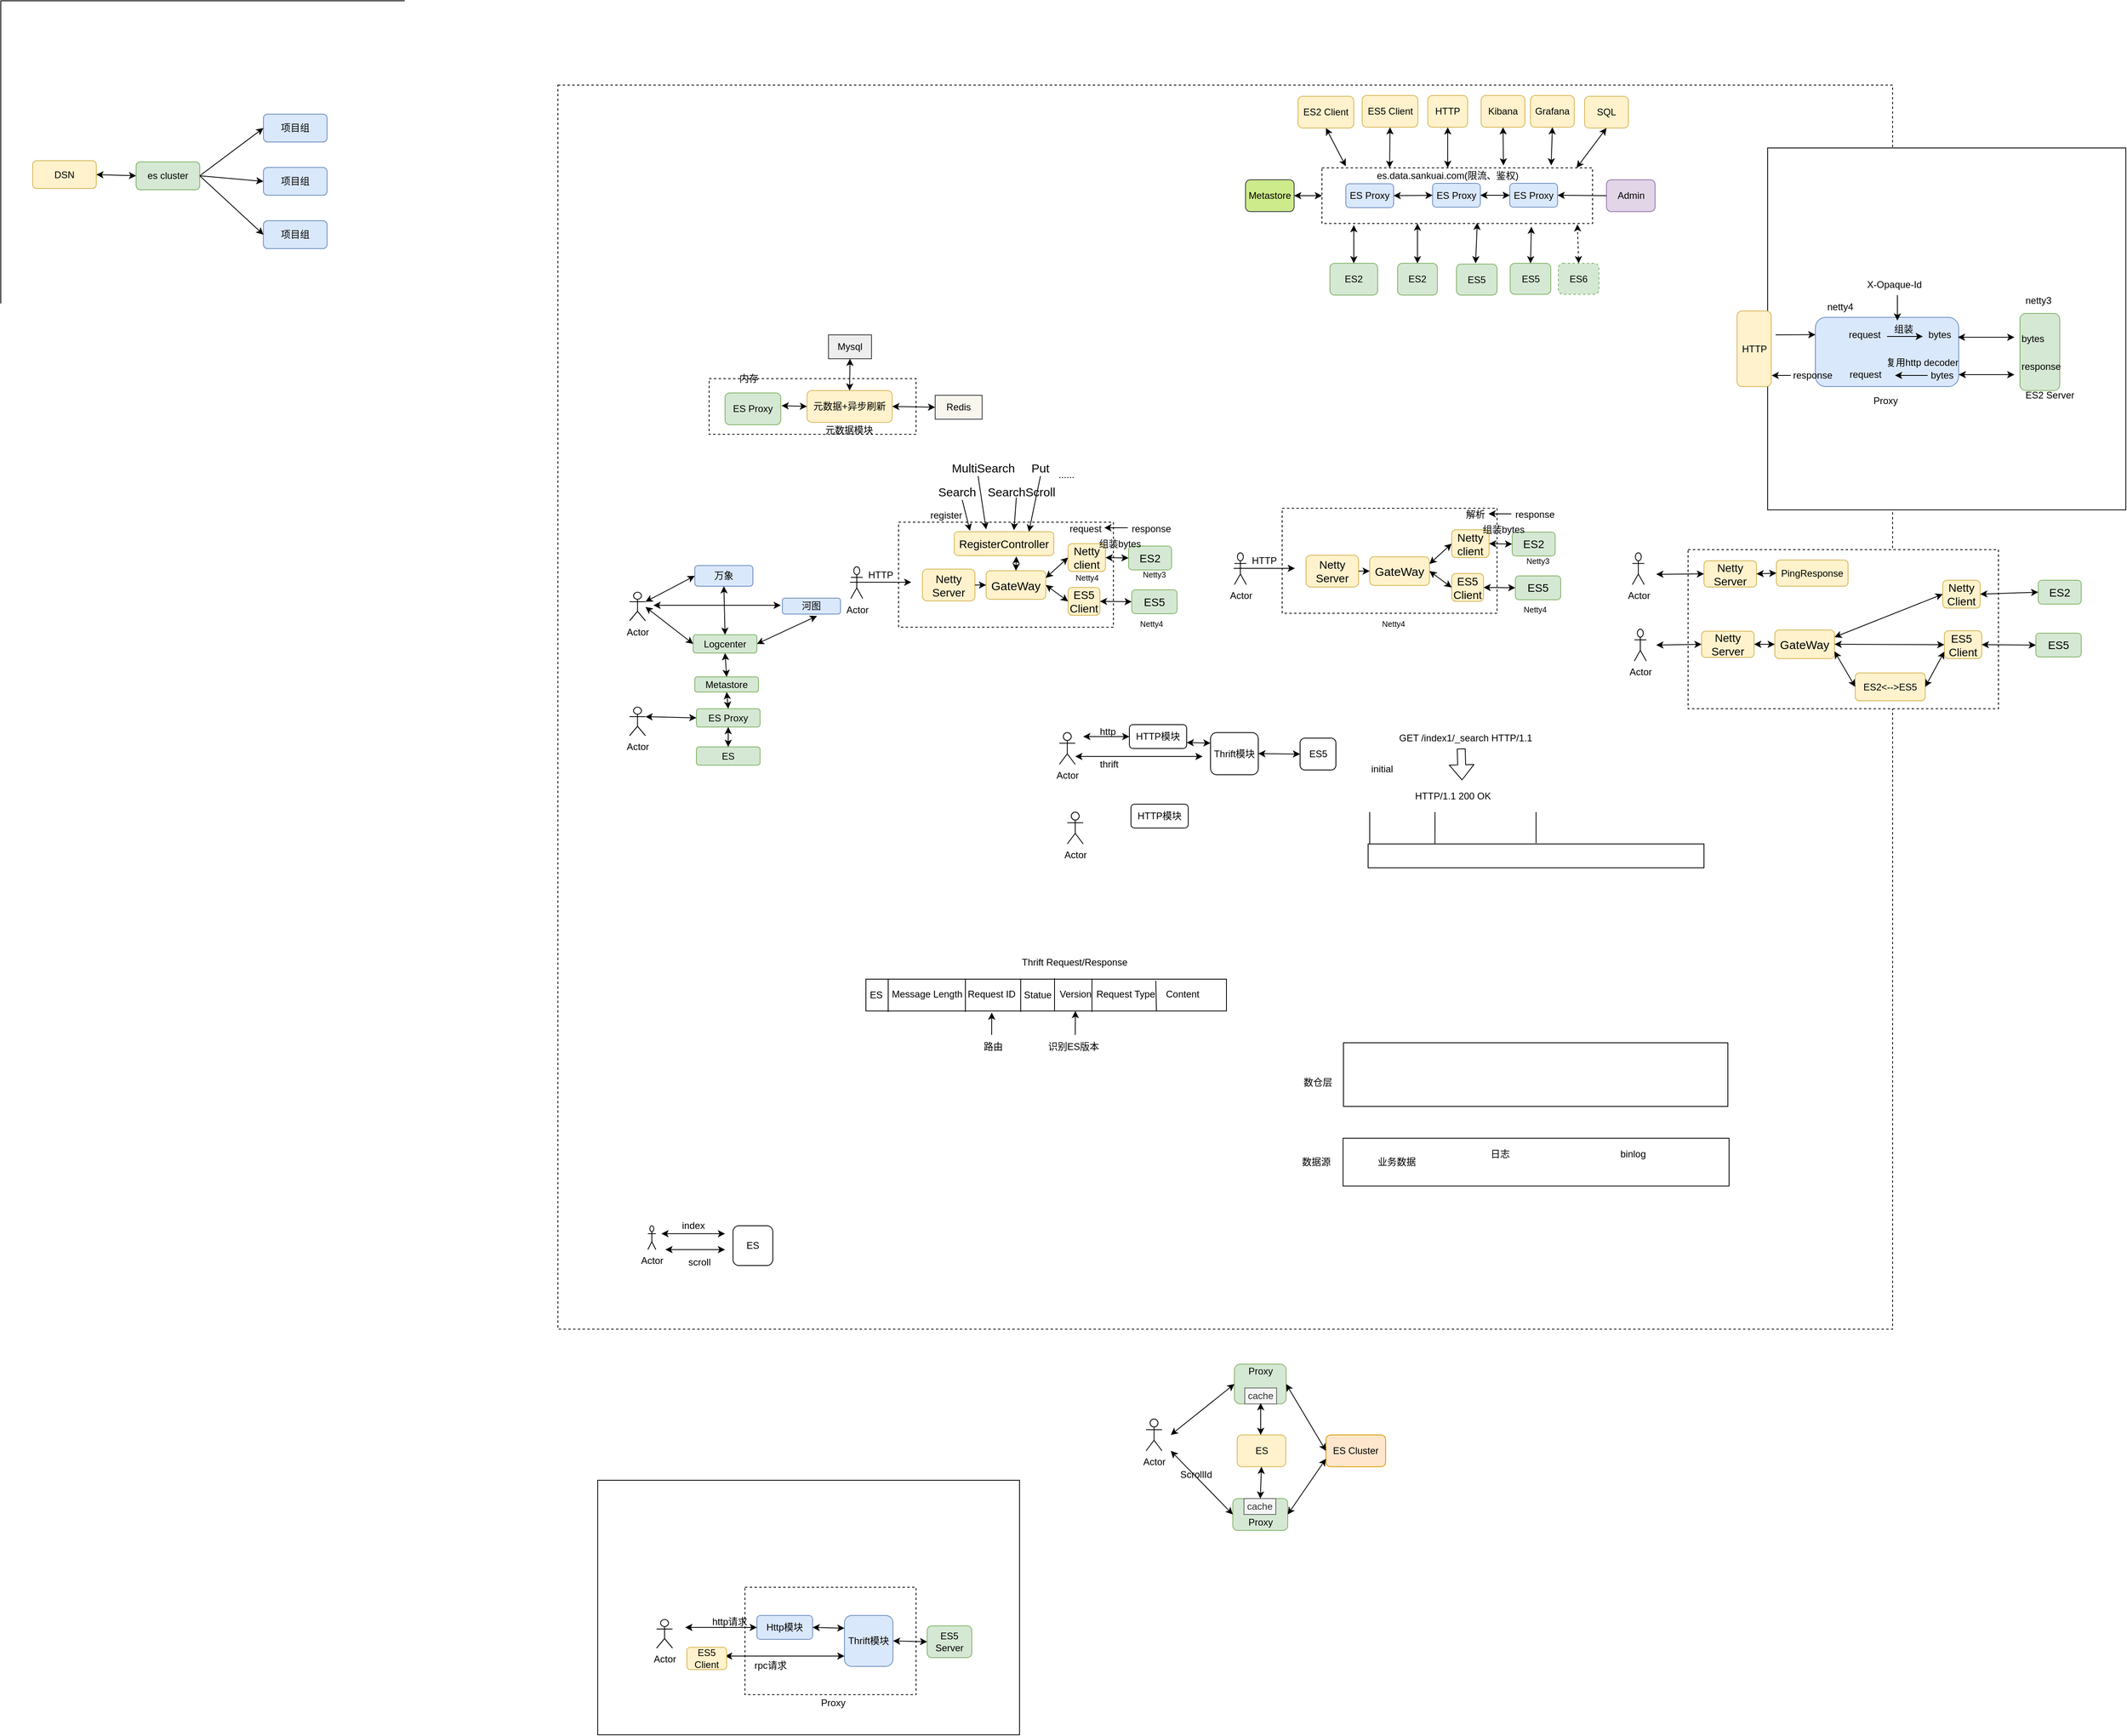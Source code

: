 <mxfile version="10.9.2" type="device"><diagram id="8m-86IbFCclTKjDtyZdE" name="Page-1"><mxGraphModel dx="2572" dy="605" grid="1" gridSize="10" guides="1" tooltips="1" connect="1" arrows="1" fold="1" page="1" pageScale="1" pageWidth="827" pageHeight="1169" math="0" shadow="0"><root><mxCell id="0"/><mxCell id="1" parent="0"/><mxCell id="OYunVJZ-XVFuKF6gj2iQ-13" value="" style="rounded=0;whiteSpace=wrap;html=1;" vertex="1" parent="1"><mxGeometry x="-1530" y="40" width="530" height="410" as="geometry"/></mxCell><mxCell id="aeA9eNZwNAXfyIG_YTRO-26" value="" style="rounded=0;whiteSpace=wrap;html=1;" parent="1" vertex="1"><mxGeometry x="-780" y="1900" width="530" height="320" as="geometry"/></mxCell><mxCell id="wDg7AKwn2v0SdXvywCNc-2" value="" style="rounded=0;whiteSpace=wrap;html=1;dashed=1;" parent="1" vertex="1"><mxGeometry x="-595" y="2034.5" width="215" height="135" as="geometry"/></mxCell><mxCell id="hpCUYAVKU6OtAkdYRePi-79" value="" style="rounded=0;whiteSpace=wrap;html=1;dashed=1;" parent="1" vertex="1"><mxGeometry x="-830" y="146" width="1677" height="1564" as="geometry"/></mxCell><mxCell id="3-F_7b0Y9sTyvXD-rsvI-52" value="" style="rounded=0;whiteSpace=wrap;html=1;" parent="1" vertex="1"><mxGeometry x="690" y="225" width="450" height="455" as="geometry"/></mxCell><mxCell id="3-F_7b0Y9sTyvXD-rsvI-35" value="" style="rounded=1;whiteSpace=wrap;html=1;fillColor=#dae8fc;strokeColor=#6c8ebf;" parent="1" vertex="1"><mxGeometry x="750" y="438" width="180" height="87" as="geometry"/></mxCell><mxCell id="3-F_7b0Y9sTyvXD-rsvI-12" value="" style="rounded=1;whiteSpace=wrap;html=1;fillColor=#d5e8d4;strokeColor=#82b366;" parent="1" vertex="1"><mxGeometry x="1007" y="433" width="50" height="97" as="geometry"/></mxCell><mxCell id="B7CDxyyfTJqDVnMaFuOZ-18" value="" style="rounded=0;whiteSpace=wrap;html=1;dashed=1;" parent="1" vertex="1"><mxGeometry x="-640" y="515" width="260" height="70" as="geometry"/></mxCell><mxCell id="hpCUYAVKU6OtAkdYRePi-49" value="" style="rounded=0;whiteSpace=wrap;html=1;dashed=1;" parent="1" vertex="1"><mxGeometry x="80" y="678" width="270" height="132" as="geometry"/></mxCell><mxCell id="hpCUYAVKU6OtAkdYRePi-11" value="" style="rounded=0;whiteSpace=wrap;html=1;dashed=1;" parent="1" vertex="1"><mxGeometry x="130" y="250" width="340" height="70" as="geometry"/></mxCell><mxCell id="hpCUYAVKU6OtAkdYRePi-1" value="ES Proxy" style="rounded=1;whiteSpace=wrap;html=1;fillColor=#dae8fc;strokeColor=#6c8ebf;" parent="1" vertex="1"><mxGeometry x="160" y="270" width="60" height="30" as="geometry"/></mxCell><mxCell id="hpCUYAVKU6OtAkdYRePi-4" value="ES Proxy" style="rounded=1;whiteSpace=wrap;html=1;fillColor=#dae8fc;strokeColor=#6c8ebf;" parent="1" vertex="1"><mxGeometry x="366" y="269.5" width="60" height="30" as="geometry"/></mxCell><mxCell id="hpCUYAVKU6OtAkdYRePi-5" value="ES Proxy" style="rounded=1;whiteSpace=wrap;html=1;fillColor=#dae8fc;strokeColor=#6c8ebf;" parent="1" vertex="1"><mxGeometry x="269" y="269.5" width="60" height="30" as="geometry"/></mxCell><mxCell id="hpCUYAVKU6OtAkdYRePi-6" value="ES2" style="rounded=1;whiteSpace=wrap;html=1;fillColor=#d5e8d4;strokeColor=#82b366;" parent="1" vertex="1"><mxGeometry x="140" y="370" width="60" height="40" as="geometry"/></mxCell><mxCell id="hpCUYAVKU6OtAkdYRePi-7" value="ES2" style="rounded=1;whiteSpace=wrap;html=1;fillColor=#d5e8d4;strokeColor=#82b366;" parent="1" vertex="1"><mxGeometry x="225" y="370" width="50" height="40" as="geometry"/></mxCell><mxCell id="hpCUYAVKU6OtAkdYRePi-8" value="ES5" style="rounded=1;whiteSpace=wrap;html=1;fillColor=#d5e8d4;strokeColor=#82b366;" parent="1" vertex="1"><mxGeometry x="299" y="371" width="51" height="39" as="geometry"/></mxCell><mxCell id="hpCUYAVKU6OtAkdYRePi-12" value="ES2 Client" style="rounded=1;whiteSpace=wrap;html=1;fillColor=#fff2cc;strokeColor=#d6b656;" parent="1" vertex="1"><mxGeometry x="100" y="160" width="70" height="40" as="geometry"/></mxCell><mxCell id="hpCUYAVKU6OtAkdYRePi-13" value="ES5 Client" style="rounded=1;whiteSpace=wrap;html=1;fillColor=#fff2cc;strokeColor=#d6b656;" parent="1" vertex="1"><mxGeometry x="180.5" y="159" width="70" height="40" as="geometry"/></mxCell><mxCell id="hpCUYAVKU6OtAkdYRePi-14" value="HTTP&lt;br&gt;" style="rounded=1;whiteSpace=wrap;html=1;fillColor=#fff2cc;strokeColor=#d6b656;" parent="1" vertex="1"><mxGeometry x="263" y="159" width="50" height="40" as="geometry"/></mxCell><mxCell id="hpCUYAVKU6OtAkdYRePi-16" value="Kibana&lt;br&gt;" style="rounded=1;whiteSpace=wrap;html=1;fillColor=#fff2cc;strokeColor=#d6b656;" parent="1" vertex="1"><mxGeometry x="330" y="159" width="55" height="40" as="geometry"/></mxCell><mxCell id="hpCUYAVKU6OtAkdYRePi-17" value="Grafana&lt;br&gt;" style="rounded=1;whiteSpace=wrap;html=1;fillColor=#fff2cc;strokeColor=#d6b656;" parent="1" vertex="1"><mxGeometry x="392" y="159" width="55" height="40" as="geometry"/></mxCell><mxCell id="hpCUYAVKU6OtAkdYRePi-18" value="" style="endArrow=classic;startArrow=classic;html=1;entryX=0.5;entryY=1;entryDx=0;entryDy=0;" parent="1" target="hpCUYAVKU6OtAkdYRePi-12" edge="1"><mxGeometry width="50" height="50" relative="1" as="geometry"><mxPoint x="160" y="248" as="sourcePoint"/><mxPoint x="160" y="200" as="targetPoint"/></mxGeometry></mxCell><mxCell id="hpCUYAVKU6OtAkdYRePi-19" value="" style="endArrow=classic;startArrow=classic;html=1;entryX=0.5;entryY=1;entryDx=0;entryDy=0;exitX=0.25;exitY=0;exitDx=0;exitDy=0;" parent="1" source="hpCUYAVKU6OtAkdYRePi-11" target="hpCUYAVKU6OtAkdYRePi-13" edge="1"><mxGeometry width="50" height="50" relative="1" as="geometry"><mxPoint x="245" y="240" as="sourcePoint"/><mxPoint x="145" y="210" as="targetPoint"/></mxGeometry></mxCell><mxCell id="hpCUYAVKU6OtAkdYRePi-20" value="" style="endArrow=classic;startArrow=classic;html=1;exitX=0.5;exitY=0;exitDx=0;exitDy=0;entryX=0.5;entryY=1;entryDx=0;entryDy=0;" parent="1" source="hpCUYAVKU6OtAkdYRePi-30" target="hpCUYAVKU6OtAkdYRePi-14" edge="1"><mxGeometry width="50" height="50" relative="1" as="geometry"><mxPoint x="255" y="261" as="sourcePoint"/><mxPoint x="235" y="210" as="targetPoint"/></mxGeometry></mxCell><mxCell id="hpCUYAVKU6OtAkdYRePi-21" value="" style="endArrow=classic;startArrow=classic;html=1;entryX=0.5;entryY=1;entryDx=0;entryDy=0;" parent="1" target="hpCUYAVKU6OtAkdYRePi-16" edge="1"><mxGeometry width="50" height="50" relative="1" as="geometry"><mxPoint x="358" y="247" as="sourcePoint"/><mxPoint x="318" y="210" as="targetPoint"/></mxGeometry></mxCell><mxCell id="hpCUYAVKU6OtAkdYRePi-22" value="" style="endArrow=classic;startArrow=classic;html=1;entryX=0.5;entryY=1;entryDx=0;entryDy=0;exitX=0.847;exitY=-0.043;exitDx=0;exitDy=0;exitPerimeter=0;" parent="1" source="hpCUYAVKU6OtAkdYRePi-11" target="hpCUYAVKU6OtAkdYRePi-17" edge="1"><mxGeometry width="50" height="50" relative="1" as="geometry"><mxPoint x="410" y="251" as="sourcePoint"/><mxPoint x="328" y="220" as="targetPoint"/></mxGeometry></mxCell><mxCell id="hpCUYAVKU6OtAkdYRePi-23" value="" style="endArrow=classic;startArrow=classic;html=1;exitX=0.5;exitY=0;exitDx=0;exitDy=0;" parent="1" source="hpCUYAVKU6OtAkdYRePi-6" edge="1"><mxGeometry width="50" height="50" relative="1" as="geometry"><mxPoint x="100" y="380" as="sourcePoint"/><mxPoint x="170" y="322" as="targetPoint"/></mxGeometry></mxCell><mxCell id="hpCUYAVKU6OtAkdYRePi-24" value="" style="endArrow=classic;startArrow=classic;html=1;exitX=0.5;exitY=0;exitDx=0;exitDy=0;" parent="1" source="hpCUYAVKU6OtAkdYRePi-7" edge="1"><mxGeometry width="50" height="50" relative="1" as="geometry"><mxPoint x="550" y="310" as="sourcePoint"/><mxPoint x="250" y="320" as="targetPoint"/></mxGeometry></mxCell><mxCell id="hpCUYAVKU6OtAkdYRePi-25" value="ES5" style="rounded=1;whiteSpace=wrap;html=1;fillColor=#d5e8d4;strokeColor=#82b366;" parent="1" vertex="1"><mxGeometry x="366.5" y="370" width="51" height="39" as="geometry"/></mxCell><mxCell id="hpCUYAVKU6OtAkdYRePi-26" value="" style="endArrow=classic;startArrow=classic;html=1;entryX=0.574;entryY=0.986;entryDx=0;entryDy=0;entryPerimeter=0;" parent="1" target="hpCUYAVKU6OtAkdYRePi-11" edge="1"><mxGeometry width="50" height="50" relative="1" as="geometry"><mxPoint x="323" y="370" as="sourcePoint"/><mxPoint x="610" y="290" as="targetPoint"/></mxGeometry></mxCell><mxCell id="hpCUYAVKU6OtAkdYRePi-28" value="" style="endArrow=classic;startArrow=classic;html=1;exitX=0.5;exitY=0;exitDx=0;exitDy=0;entryX=0.774;entryY=1.057;entryDx=0;entryDy=0;entryPerimeter=0;" parent="1" source="hpCUYAVKU6OtAkdYRePi-25" target="hpCUYAVKU6OtAkdYRePi-11" edge="1"><mxGeometry width="50" height="50" relative="1" as="geometry"><mxPoint x="560" y="410" as="sourcePoint"/><mxPoint x="610" y="360" as="targetPoint"/></mxGeometry></mxCell><mxCell id="hpCUYAVKU6OtAkdYRePi-30" value="es.data.sankuai.com(限流、鉴权)" style="text;html=1;strokeColor=none;fillColor=none;align=center;verticalAlign=middle;whiteSpace=wrap;rounded=0;" parent="1" vertex="1"><mxGeometry x="193" y="250" width="190" height="20" as="geometry"/></mxCell><mxCell id="hpCUYAVKU6OtAkdYRePi-32" value="&lt;font style=&quot;font-size: 15px&quot;&gt;GateWay&lt;/font&gt;" style="rounded=1;whiteSpace=wrap;html=1;fillColor=#fff2cc;strokeColor=#d6b656;" parent="1" vertex="1"><mxGeometry x="190" y="739" width="75" height="36" as="geometry"/></mxCell><mxCell id="hpCUYAVKU6OtAkdYRePi-38" value="" style="endArrow=classic;startArrow=classic;html=1;entryX=0;entryY=0.5;entryDx=0;entryDy=0;exitX=1;exitY=0.5;exitDx=0;exitDy=0;" parent="1" source="hpCUYAVKU6OtAkdYRePi-1" target="hpCUYAVKU6OtAkdYRePi-5" edge="1"><mxGeometry width="50" height="50" relative="1" as="geometry"><mxPoint x="-30" y="420" as="sourcePoint"/><mxPoint x="20" y="370" as="targetPoint"/></mxGeometry></mxCell><mxCell id="hpCUYAVKU6OtAkdYRePi-39" value="" style="endArrow=classic;startArrow=classic;html=1;exitX=1;exitY=0.5;exitDx=0;exitDy=0;entryX=0;entryY=0.5;entryDx=0;entryDy=0;" parent="1" source="hpCUYAVKU6OtAkdYRePi-5" target="hpCUYAVKU6OtAkdYRePi-4" edge="1"><mxGeometry width="50" height="50" relative="1" as="geometry"><mxPoint x="660" y="400" as="sourcePoint"/><mxPoint x="710" y="350" as="targetPoint"/></mxGeometry></mxCell><mxCell id="hpCUYAVKU6OtAkdYRePi-52" value="&lt;font style=&quot;font-size: 14px&quot;&gt;ES2&lt;/font&gt;" style="rounded=1;whiteSpace=wrap;html=1;fillColor=#d5e8d4;strokeColor=#82b366;" parent="1" vertex="1"><mxGeometry x="369" y="708" width="54" height="30" as="geometry"/></mxCell><mxCell id="hpCUYAVKU6OtAkdYRePi-54" value="&lt;font style=&quot;font-size: 14px&quot;&gt;ES5&lt;/font&gt;" style="rounded=1;whiteSpace=wrap;html=1;fillColor=#d5e8d4;strokeColor=#82b366;" parent="1" vertex="1"><mxGeometry x="373" y="763" width="57" height="30" as="geometry"/></mxCell><mxCell id="hpCUYAVKU6OtAkdYRePi-56" value="&lt;font style=&quot;font-size: 14px&quot;&gt;Netty Server&lt;/font&gt;" style="rounded=1;whiteSpace=wrap;html=1;fillColor=#fff2cc;strokeColor=#d6b656;" parent="1" vertex="1"><mxGeometry x="110" y="737" width="66" height="40" as="geometry"/></mxCell><mxCell id="hpCUYAVKU6OtAkdYRePi-57" value="" style="endArrow=classic;html=1;" parent="1" edge="1"><mxGeometry width="50" height="50" relative="1" as="geometry"><mxPoint x="19" y="753.5" as="sourcePoint"/><mxPoint x="96" y="753.5" as="targetPoint"/></mxGeometry></mxCell><mxCell id="hpCUYAVKU6OtAkdYRePi-60" value="" style="endArrow=classic;html=1;exitX=1;exitY=0.5;exitDx=0;exitDy=0;entryX=0;entryY=0.5;entryDx=0;entryDy=0;" parent="1" source="hpCUYAVKU6OtAkdYRePi-56" target="hpCUYAVKU6OtAkdYRePi-32" edge="1"><mxGeometry width="50" height="50" relative="1" as="geometry"><mxPoint x="170" y="940" as="sourcePoint"/><mxPoint x="220" y="890" as="targetPoint"/></mxGeometry></mxCell><mxCell id="hpCUYAVKU6OtAkdYRePi-61" value="SQL&lt;br&gt;" style="rounded=1;whiteSpace=wrap;html=1;fillColor=#fff2cc;strokeColor=#d6b656;" parent="1" vertex="1"><mxGeometry x="460" y="160" width="55" height="40" as="geometry"/></mxCell><mxCell id="hpCUYAVKU6OtAkdYRePi-62" value="" style="endArrow=classic;startArrow=classic;html=1;entryX=0.5;entryY=1;entryDx=0;entryDy=0;exitX=0.941;exitY=0;exitDx=0;exitDy=0;exitPerimeter=0;" parent="1" source="hpCUYAVKU6OtAkdYRePi-11" target="hpCUYAVKU6OtAkdYRePi-61" edge="1"><mxGeometry width="50" height="50" relative="1" as="geometry"><mxPoint x="440" y="247" as="sourcePoint"/><mxPoint x="410" y="420" as="targetPoint"/></mxGeometry></mxCell><mxCell id="hpCUYAVKU6OtAkdYRePi-63" value="ES6" style="rounded=1;whiteSpace=wrap;html=1;fillColor=#d5e8d4;strokeColor=#82b366;dashed=1;" parent="1" vertex="1"><mxGeometry x="427" y="370" width="51" height="39" as="geometry"/></mxCell><mxCell id="hpCUYAVKU6OtAkdYRePi-65" value="" style="endArrow=classic;startArrow=classic;html=1;entryX=0.944;entryY=1.014;entryDx=0;entryDy=0;entryPerimeter=0;exitX=0.5;exitY=0;exitDx=0;exitDy=0;dashed=1;" parent="1" source="hpCUYAVKU6OtAkdYRePi-63" target="hpCUYAVKU6OtAkdYRePi-11" edge="1"><mxGeometry width="50" height="50" relative="1" as="geometry"><mxPoint x="290" y="550" as="sourcePoint"/><mxPoint x="340" y="500" as="targetPoint"/></mxGeometry></mxCell><mxCell id="hpCUYAVKU6OtAkdYRePi-66" value="&lt;font style=&quot;font-size: 14px&quot;&gt;Netty client&lt;/font&gt;" style="rounded=1;whiteSpace=wrap;html=1;fillColor=#fff2cc;strokeColor=#d6b656;" parent="1" vertex="1"><mxGeometry x="293" y="705" width="47" height="35" as="geometry"/></mxCell><mxCell id="hpCUYAVKU6OtAkdYRePi-70" value="&lt;font style=&quot;font-size: 14px&quot;&gt;ES5&lt;br&gt;Client&lt;/font&gt;" style="rounded=1;whiteSpace=wrap;html=1;fillColor=#fff2cc;strokeColor=#d6b656;" parent="1" vertex="1"><mxGeometry x="293" y="760" width="40" height="35" as="geometry"/></mxCell><mxCell id="hpCUYAVKU6OtAkdYRePi-71" value="Actor" style="shape=umlActor;verticalLabelPosition=bottom;labelBackgroundColor=#ffffff;verticalAlign=top;html=1;outlineConnect=0;" parent="1" vertex="1"><mxGeometry x="20" y="734" width="15" height="40" as="geometry"/></mxCell><mxCell id="hpCUYAVKU6OtAkdYRePi-72" value="HTTP" style="text;html=1;resizable=0;points=[];autosize=1;align=left;verticalAlign=top;spacingTop=-4;" parent="1" vertex="1"><mxGeometry x="39.5" y="734" width="50" height="20" as="geometry"/></mxCell><mxCell id="hpCUYAVKU6OtAkdYRePi-73" value="" style="endArrow=classic;startArrow=classic;html=1;entryX=0;entryY=0.5;entryDx=0;entryDy=0;exitX=1;exitY=0.25;exitDx=0;exitDy=0;" parent="1" source="hpCUYAVKU6OtAkdYRePi-32" target="hpCUYAVKU6OtAkdYRePi-66" edge="1"><mxGeometry width="50" height="50" relative="1" as="geometry"><mxPoint x="190" y="930" as="sourcePoint"/><mxPoint x="240" y="880" as="targetPoint"/></mxGeometry></mxCell><mxCell id="hpCUYAVKU6OtAkdYRePi-74" value="" style="endArrow=classic;startArrow=classic;html=1;exitX=1;exitY=0.5;exitDx=0;exitDy=0;entryX=0;entryY=0.5;entryDx=0;entryDy=0;" parent="1" source="hpCUYAVKU6OtAkdYRePi-32" target="hpCUYAVKU6OtAkdYRePi-70" edge="1"><mxGeometry width="50" height="50" relative="1" as="geometry"><mxPoint x="500" y="940" as="sourcePoint"/><mxPoint x="550" y="890" as="targetPoint"/></mxGeometry></mxCell><mxCell id="hpCUYAVKU6OtAkdYRePi-75" value="" style="endArrow=classic;startArrow=classic;html=1;entryX=0;entryY=0.5;entryDx=0;entryDy=0;exitX=1;exitY=0.5;exitDx=0;exitDy=0;" parent="1" source="hpCUYAVKU6OtAkdYRePi-66" target="hpCUYAVKU6OtAkdYRePi-52" edge="1"><mxGeometry width="50" height="50" relative="1" as="geometry"><mxPoint x="200" y="930" as="sourcePoint"/><mxPoint x="250" y="880" as="targetPoint"/></mxGeometry></mxCell><mxCell id="hpCUYAVKU6OtAkdYRePi-76" value="" style="endArrow=classic;startArrow=classic;html=1;exitX=1;exitY=0.5;exitDx=0;exitDy=0;entryX=0;entryY=0.5;entryDx=0;entryDy=0;" parent="1" source="hpCUYAVKU6OtAkdYRePi-70" target="hpCUYAVKU6OtAkdYRePi-54" edge="1"><mxGeometry width="50" height="50" relative="1" as="geometry"><mxPoint x="340" y="970" as="sourcePoint"/><mxPoint x="390" y="920" as="targetPoint"/></mxGeometry></mxCell><mxCell id="hpCUYAVKU6OtAkdYRePi-77" value="Metastore" style="rounded=1;whiteSpace=wrap;html=1;fillColor=#cdeb8b;strokeColor=#36393d;" parent="1" vertex="1"><mxGeometry x="34" y="265" width="61" height="40" as="geometry"/></mxCell><mxCell id="hpCUYAVKU6OtAkdYRePi-78" value="" style="endArrow=classic;startArrow=classic;html=1;entryX=0;entryY=0.5;entryDx=0;entryDy=0;exitX=1;exitY=0.5;exitDx=0;exitDy=0;" parent="1" source="hpCUYAVKU6OtAkdYRePi-77" target="hpCUYAVKU6OtAkdYRePi-11" edge="1"><mxGeometry width="50" height="50" relative="1" as="geometry"><mxPoint x="-140" y="510" as="sourcePoint"/><mxPoint x="-90" y="460" as="targetPoint"/></mxGeometry></mxCell><mxCell id="hpCUYAVKU6OtAkdYRePi-80" value="Actor" style="shape=umlActor;verticalLabelPosition=bottom;labelBackgroundColor=#ffffff;verticalAlign=top;html=1;outlineConnect=0;" parent="1" vertex="1"><mxGeometry x="-200" y="960" width="20" height="40" as="geometry"/></mxCell><mxCell id="hpCUYAVKU6OtAkdYRePi-83" value="HTTP模块" style="rounded=1;whiteSpace=wrap;html=1;" parent="1" vertex="1"><mxGeometry x="-112" y="950" width="72" height="30" as="geometry"/></mxCell><mxCell id="hpCUYAVKU6OtAkdYRePi-84" value="Thrift模块" style="rounded=1;whiteSpace=wrap;html=1;" parent="1" vertex="1"><mxGeometry x="-10" y="960" width="60" height="53" as="geometry"/></mxCell><mxCell id="hpCUYAVKU6OtAkdYRePi-86" value="" style="endArrow=classic;startArrow=classic;html=1;entryX=0;entryY=0.5;entryDx=0;entryDy=0;" parent="1" target="hpCUYAVKU6OtAkdYRePi-83" edge="1"><mxGeometry width="50" height="50" relative="1" as="geometry"><mxPoint x="-170" y="965" as="sourcePoint"/><mxPoint x="-240" y="1020" as="targetPoint"/></mxGeometry></mxCell><mxCell id="hpCUYAVKU6OtAkdYRePi-89" value="" style="endArrow=classic;startArrow=classic;html=1;" parent="1" edge="1"><mxGeometry width="50" height="50" relative="1" as="geometry"><mxPoint x="-180" y="990" as="sourcePoint"/><mxPoint x="-20" y="990" as="targetPoint"/></mxGeometry></mxCell><mxCell id="hpCUYAVKU6OtAkdYRePi-90" value="ES5" style="rounded=1;whiteSpace=wrap;html=1;" parent="1" vertex="1"><mxGeometry x="102.5" y="967" width="45" height="40" as="geometry"/></mxCell><mxCell id="hpCUYAVKU6OtAkdYRePi-91" value="" style="endArrow=classic;startArrow=classic;html=1;entryX=0;entryY=0.5;entryDx=0;entryDy=0;exitX=1;exitY=0.5;exitDx=0;exitDy=0;" parent="1" source="hpCUYAVKU6OtAkdYRePi-84" target="hpCUYAVKU6OtAkdYRePi-90" edge="1"><mxGeometry width="50" height="50" relative="1" as="geometry"><mxPoint x="50" y="1070" as="sourcePoint"/><mxPoint x="100" y="1020" as="targetPoint"/></mxGeometry></mxCell><mxCell id="53tX7zVt0bH5e9DJL0gT-1" value="" style="endArrow=classic;startArrow=classic;html=1;entryX=0;entryY=0.25;entryDx=0;entryDy=0;exitX=1;exitY=0.75;exitDx=0;exitDy=0;" parent="1" source="hpCUYAVKU6OtAkdYRePi-83" target="hpCUYAVKU6OtAkdYRePi-84" edge="1"><mxGeometry width="50" height="50" relative="1" as="geometry"><mxPoint x="-240" y="1140" as="sourcePoint"/><mxPoint x="-190" y="1090" as="targetPoint"/></mxGeometry></mxCell><mxCell id="53tX7zVt0bH5e9DJL0gT-3" value="http" style="text;html=1;resizable=0;points=[];autosize=1;align=left;verticalAlign=top;spacingTop=-4;" parent="1" vertex="1"><mxGeometry x="-151" y="949" width="40" height="20" as="geometry"/></mxCell><mxCell id="53tX7zVt0bH5e9DJL0gT-4" value="thrift" style="text;html=1;resizable=0;points=[];autosize=1;align=left;verticalAlign=top;spacingTop=-4;" parent="1" vertex="1"><mxGeometry x="-151" y="990" width="40" height="20" as="geometry"/></mxCell><mxCell id="53tX7zVt0bH5e9DJL0gT-6" value="Actor" style="shape=umlActor;verticalLabelPosition=bottom;labelBackgroundColor=#ffffff;verticalAlign=top;html=1;outlineConnect=0;" parent="1" vertex="1"><mxGeometry x="-190" y="1060" width="20" height="40" as="geometry"/></mxCell><mxCell id="53tX7zVt0bH5e9DJL0gT-7" value="HTTP模块" style="rounded=1;whiteSpace=wrap;html=1;" parent="1" vertex="1"><mxGeometry x="-110" y="1050" width="72" height="30" as="geometry"/></mxCell><mxCell id="53tX7zVt0bH5e9DJL0gT-8" value="GET /index1/_search HTTP/1.1&amp;nbsp;" style="text;html=1;resizable=0;points=[];autosize=1;align=left;verticalAlign=top;spacingTop=-4;" parent="1" vertex="1"><mxGeometry x="225" y="957" width="190" height="20" as="geometry"/></mxCell><mxCell id="53tX7zVt0bH5e9DJL0gT-9" value="HTTP/1.1 200 OK" style="text;html=1;resizable=0;points=[];autosize=1;align=left;verticalAlign=top;spacingTop=-4;" parent="1" vertex="1"><mxGeometry x="245" y="1030" width="110" height="20" as="geometry"/></mxCell><mxCell id="53tX7zVt0bH5e9DJL0gT-10" value="" style="shape=flexArrow;endArrow=classic;html=1;exitX=0.421;exitY=1.15;exitDx=0;exitDy=0;exitPerimeter=0;" parent="1" source="53tX7zVt0bH5e9DJL0gT-8" edge="1"><mxGeometry width="50" height="50" relative="1" as="geometry"><mxPoint x="390" y="1140" as="sourcePoint"/><mxPoint x="306" y="1020" as="targetPoint"/></mxGeometry></mxCell><mxCell id="53tX7zVt0bH5e9DJL0gT-11" value="initial" style="text;html=1;resizable=0;points=[];autosize=1;align=left;verticalAlign=top;spacingTop=-4;" parent="1" vertex="1"><mxGeometry x="190" y="996" width="40" height="20" as="geometry"/></mxCell><mxCell id="LlJRT0sCP8NUY6dH2h-b-1" value="" style="rounded=0;whiteSpace=wrap;html=1;" parent="1" vertex="1"><mxGeometry x="188" y="1100" width="422" height="30" as="geometry"/></mxCell><mxCell id="LlJRT0sCP8NUY6dH2h-b-2" value="" style="endArrow=none;html=1;" parent="1" edge="1"><mxGeometry width="50" height="50" relative="1" as="geometry"><mxPoint x="190" y="1100" as="sourcePoint"/><mxPoint x="190" y="1060" as="targetPoint"/></mxGeometry></mxCell><mxCell id="LlJRT0sCP8NUY6dH2h-b-3" value="" style="endArrow=none;html=1;exitX=0.199;exitY=0;exitDx=0;exitDy=0;exitPerimeter=0;" parent="1" source="LlJRT0sCP8NUY6dH2h-b-1" edge="1"><mxGeometry width="50" height="50" relative="1" as="geometry"><mxPoint x="200" y="1110" as="sourcePoint"/><mxPoint x="272" y="1060" as="targetPoint"/></mxGeometry></mxCell><mxCell id="LlJRT0sCP8NUY6dH2h-b-4" value="" style="endArrow=none;html=1;" parent="1" edge="1"><mxGeometry width="50" height="50" relative="1" as="geometry"><mxPoint x="399" y="1099" as="sourcePoint"/><mxPoint x="399" y="1060" as="targetPoint"/></mxGeometry></mxCell><mxCell id="u4UX-3J1BBQ1xsPdY4S1-3" value="Actor" style="shape=umlActor;verticalLabelPosition=bottom;labelBackgroundColor=#ffffff;verticalAlign=top;html=1;outlineConnect=0;" parent="1" vertex="1"><mxGeometry x="520" y="734" width="15" height="40" as="geometry"/></mxCell><mxCell id="u4UX-3J1BBQ1xsPdY4S1-5" value="" style="rounded=0;whiteSpace=wrap;html=1;dashed=1;" parent="1" vertex="1"><mxGeometry x="590" y="730" width="390" height="200" as="geometry"/></mxCell><mxCell id="u4UX-3J1BBQ1xsPdY4S1-6" value="PingResponse" style="rounded=1;whiteSpace=wrap;html=1;fillColor=#fff2cc;strokeColor=#d6b656;" parent="1" vertex="1"><mxGeometry x="701" y="743" width="90" height="33" as="geometry"/></mxCell><mxCell id="u4UX-3J1BBQ1xsPdY4S1-7" value="&lt;font style=&quot;font-size: 14px&quot;&gt;Netty Server&lt;/font&gt;" style="rounded=1;whiteSpace=wrap;html=1;fillColor=#fff2cc;strokeColor=#d6b656;" parent="1" vertex="1"><mxGeometry x="610" y="744" width="66" height="33" as="geometry"/></mxCell><mxCell id="u4UX-3J1BBQ1xsPdY4S1-9" value="" style="endArrow=classic;startArrow=classic;html=1;entryX=0;entryY=0.5;entryDx=0;entryDy=0;" parent="1" target="u4UX-3J1BBQ1xsPdY4S1-7" edge="1"><mxGeometry width="50" height="50" relative="1" as="geometry"><mxPoint x="550" y="761" as="sourcePoint"/><mxPoint x="520" y="880" as="targetPoint"/></mxGeometry></mxCell><mxCell id="u4UX-3J1BBQ1xsPdY4S1-13" value="" style="endArrow=classic;startArrow=classic;html=1;entryX=0;entryY=0.5;entryDx=0;entryDy=0;exitX=1;exitY=0.5;exitDx=0;exitDy=0;" parent="1" source="u4UX-3J1BBQ1xsPdY4S1-7" target="u4UX-3J1BBQ1xsPdY4S1-6" edge="1"><mxGeometry width="50" height="50" relative="1" as="geometry"><mxPoint x="610" y="960" as="sourcePoint"/><mxPoint x="660" y="910" as="targetPoint"/></mxGeometry></mxCell><mxCell id="u4UX-3J1BBQ1xsPdY4S1-15" value="Actor" style="shape=umlActor;verticalLabelPosition=bottom;labelBackgroundColor=#ffffff;verticalAlign=top;html=1;outlineConnect=0;" parent="1" vertex="1"><mxGeometry x="522.5" y="830" width="15" height="40" as="geometry"/></mxCell><mxCell id="u4UX-3J1BBQ1xsPdY4S1-16" value="&lt;font style=&quot;font-size: 14px&quot;&gt;Netty Server&lt;/font&gt;" style="rounded=1;whiteSpace=wrap;html=1;fillColor=#fff2cc;strokeColor=#d6b656;" parent="1" vertex="1"><mxGeometry x="607" y="832.5" width="66" height="33" as="geometry"/></mxCell><mxCell id="u4UX-3J1BBQ1xsPdY4S1-17" value="&lt;font style=&quot;font-size: 15px&quot;&gt;GateWay&lt;/font&gt;" style="rounded=1;whiteSpace=wrap;html=1;fillColor=#fff2cc;strokeColor=#d6b656;" parent="1" vertex="1"><mxGeometry x="699" y="831" width="75" height="36" as="geometry"/></mxCell><mxCell id="u4UX-3J1BBQ1xsPdY4S1-18" value="&lt;font style=&quot;font-size: 14px&quot;&gt;Netty Client&lt;/font&gt;" style="rounded=1;whiteSpace=wrap;html=1;fillColor=#fff2cc;strokeColor=#d6b656;" parent="1" vertex="1"><mxGeometry x="910" y="768.5" width="47" height="35" as="geometry"/></mxCell><mxCell id="u4UX-3J1BBQ1xsPdY4S1-20" value="&lt;font style=&quot;font-size: 14px&quot;&gt;ES5&amp;nbsp;&lt;br&gt;Client&lt;br&gt;&lt;/font&gt;" style="rounded=1;whiteSpace=wrap;html=1;fillColor=#fff2cc;strokeColor=#d6b656;" parent="1" vertex="1"><mxGeometry x="912" y="832" width="47" height="35" as="geometry"/></mxCell><mxCell id="u4UX-3J1BBQ1xsPdY4S1-21" value="ES2&amp;lt;--&amp;gt;ES5" style="rounded=1;whiteSpace=wrap;html=1;fillColor=#fff2cc;strokeColor=#d6b656;" parent="1" vertex="1"><mxGeometry x="800" y="885" width="88" height="35" as="geometry"/></mxCell><mxCell id="u4UX-3J1BBQ1xsPdY4S1-24" value="" style="endArrow=classic;startArrow=classic;html=1;exitX=1;exitY=0.5;exitDx=0;exitDy=0;entryX=0;entryY=0.5;entryDx=0;entryDy=0;" parent="1" source="u4UX-3J1BBQ1xsPdY4S1-16" target="u4UX-3J1BBQ1xsPdY4S1-17" edge="1"><mxGeometry width="50" height="50" relative="1" as="geometry"><mxPoint x="930" y="960" as="sourcePoint"/><mxPoint x="980" y="910" as="targetPoint"/></mxGeometry></mxCell><mxCell id="u4UX-3J1BBQ1xsPdY4S1-25" value="" style="endArrow=classic;startArrow=classic;html=1;entryX=0;entryY=0.5;entryDx=0;entryDy=0;exitX=1;exitY=0.5;exitDx=0;exitDy=0;" parent="1" source="u4UX-3J1BBQ1xsPdY4S1-17" target="u4UX-3J1BBQ1xsPdY4S1-20" edge="1"><mxGeometry width="50" height="50" relative="1" as="geometry"><mxPoint x="860" y="1010" as="sourcePoint"/><mxPoint x="910" y="960" as="targetPoint"/></mxGeometry></mxCell><mxCell id="u4UX-3J1BBQ1xsPdY4S1-26" value="" style="endArrow=classic;startArrow=classic;html=1;entryX=0;entryY=0.5;entryDx=0;entryDy=0;exitX=1;exitY=0.75;exitDx=0;exitDy=0;" parent="1" source="u4UX-3J1BBQ1xsPdY4S1-17" target="u4UX-3J1BBQ1xsPdY4S1-21" edge="1"><mxGeometry width="50" height="50" relative="1" as="geometry"><mxPoint x="460" y="1040" as="sourcePoint"/><mxPoint x="510" y="990" as="targetPoint"/></mxGeometry></mxCell><mxCell id="u4UX-3J1BBQ1xsPdY4S1-27" value="" style="endArrow=classic;startArrow=classic;html=1;entryX=0;entryY=0.75;entryDx=0;entryDy=0;exitX=1;exitY=0.5;exitDx=0;exitDy=0;" parent="1" source="u4UX-3J1BBQ1xsPdY4S1-21" target="u4UX-3J1BBQ1xsPdY4S1-20" edge="1"><mxGeometry width="50" height="50" relative="1" as="geometry"><mxPoint x="590" y="1080" as="sourcePoint"/><mxPoint x="640" y="1030" as="targetPoint"/></mxGeometry></mxCell><mxCell id="u4UX-3J1BBQ1xsPdY4S1-28" value="" style="endArrow=classic;startArrow=classic;html=1;entryX=0;entryY=0.5;entryDx=0;entryDy=0;exitX=1;exitY=0.25;exitDx=0;exitDy=0;" parent="1" source="u4UX-3J1BBQ1xsPdY4S1-17" target="u4UX-3J1BBQ1xsPdY4S1-18" edge="1"><mxGeometry width="50" height="50" relative="1" as="geometry"><mxPoint x="680" y="1060" as="sourcePoint"/><mxPoint x="730" y="1010" as="targetPoint"/></mxGeometry></mxCell><mxCell id="u4UX-3J1BBQ1xsPdY4S1-29" value="&lt;font style=&quot;font-size: 14px&quot;&gt;ES2&lt;/font&gt;" style="rounded=1;whiteSpace=wrap;html=1;fillColor=#d5e8d4;strokeColor=#82b366;" parent="1" vertex="1"><mxGeometry x="1030" y="768.5" width="54" height="30" as="geometry"/></mxCell><mxCell id="u4UX-3J1BBQ1xsPdY4S1-30" value="&lt;font style=&quot;font-size: 14px&quot;&gt;ES5&lt;/font&gt;" style="rounded=1;whiteSpace=wrap;html=1;fillColor=#d5e8d4;strokeColor=#82b366;" parent="1" vertex="1"><mxGeometry x="1027" y="835" width="57" height="30" as="geometry"/></mxCell><mxCell id="u4UX-3J1BBQ1xsPdY4S1-31" value="" style="endArrow=classic;startArrow=classic;html=1;entryX=0;entryY=0.5;entryDx=0;entryDy=0;exitX=1;exitY=0.5;exitDx=0;exitDy=0;" parent="1" source="u4UX-3J1BBQ1xsPdY4S1-18" target="u4UX-3J1BBQ1xsPdY4S1-29" edge="1"><mxGeometry width="50" height="50" relative="1" as="geometry"><mxPoint x="820" y="990" as="sourcePoint"/><mxPoint x="870" y="940" as="targetPoint"/></mxGeometry></mxCell><mxCell id="u4UX-3J1BBQ1xsPdY4S1-32" value="" style="endArrow=classic;startArrow=classic;html=1;entryX=0;entryY=0.5;entryDx=0;entryDy=0;exitX=1;exitY=0.5;exitDx=0;exitDy=0;" parent="1" source="u4UX-3J1BBQ1xsPdY4S1-20" target="u4UX-3J1BBQ1xsPdY4S1-30" edge="1"><mxGeometry width="50" height="50" relative="1" as="geometry"><mxPoint x="960" y="1010" as="sourcePoint"/><mxPoint x="1010" y="960" as="targetPoint"/></mxGeometry></mxCell><mxCell id="u4UX-3J1BBQ1xsPdY4S1-33" value="" style="endArrow=classic;startArrow=classic;html=1;entryX=0;entryY=0.5;entryDx=0;entryDy=0;" parent="1" target="u4UX-3J1BBQ1xsPdY4S1-16" edge="1"><mxGeometry width="50" height="50" relative="1" as="geometry"><mxPoint x="550" y="850" as="sourcePoint"/><mxPoint x="570" y="950" as="targetPoint"/></mxGeometry></mxCell><mxCell id="u4UX-3J1BBQ1xsPdY4S1-36" value="" style="rounded=0;whiteSpace=wrap;html=1;" parent="1" vertex="1"><mxGeometry x="-443" y="1270" width="453" height="40" as="geometry"/></mxCell><mxCell id="u4UX-3J1BBQ1xsPdY4S1-37" value="" style="endArrow=none;html=1;entryX=0.072;entryY=-0.025;entryDx=0;entryDy=0;entryPerimeter=0;exitX=0.072;exitY=1;exitDx=0;exitDy=0;exitPerimeter=0;" parent="1" edge="1"><mxGeometry width="50" height="50" relative="1" as="geometry"><mxPoint x="-415" y="1311" as="sourcePoint"/><mxPoint x="-415" y="1270" as="targetPoint"/></mxGeometry></mxCell><mxCell id="u4UX-3J1BBQ1xsPdY4S1-38" value="ES" style="text;html=1;strokeColor=none;fillColor=none;align=center;verticalAlign=middle;whiteSpace=wrap;rounded=0;" parent="1" vertex="1"><mxGeometry x="-440" y="1280" width="20" height="20" as="geometry"/></mxCell><mxCell id="u4UX-3J1BBQ1xsPdY4S1-39" value="" style="endArrow=none;html=1;entryX=0.072;entryY=-0.025;entryDx=0;entryDy=0;entryPerimeter=0;exitX=0.072;exitY=1;exitDx=0;exitDy=0;exitPerimeter=0;" parent="1" edge="1"><mxGeometry width="50" height="50" relative="1" as="geometry"><mxPoint x="-318" y="1311" as="sourcePoint"/><mxPoint x="-318" y="1270" as="targetPoint"/></mxGeometry></mxCell><mxCell id="u4UX-3J1BBQ1xsPdY4S1-40" value="" style="endArrow=none;html=1;entryX=0.072;entryY=-0.025;entryDx=0;entryDy=0;entryPerimeter=0;exitX=0.072;exitY=1;exitDx=0;exitDy=0;exitPerimeter=0;" parent="1" edge="1"><mxGeometry width="50" height="50" relative="1" as="geometry"><mxPoint x="-248.5" y="1311" as="sourcePoint"/><mxPoint x="-248.5" y="1270" as="targetPoint"/></mxGeometry></mxCell><mxCell id="u4UX-3J1BBQ1xsPdY4S1-41" value="" style="endArrow=none;html=1;entryX=0.072;entryY=-0.025;entryDx=0;entryDy=0;entryPerimeter=0;exitX=0.072;exitY=1;exitDx=0;exitDy=0;exitPerimeter=0;" parent="1" edge="1"><mxGeometry width="50" height="50" relative="1" as="geometry"><mxPoint x="-206" y="1310" as="sourcePoint"/><mxPoint x="-206" y="1269" as="targetPoint"/></mxGeometry></mxCell><mxCell id="u4UX-3J1BBQ1xsPdY4S1-42" value="" style="endArrow=none;html=1;entryX=0.072;entryY=-0.025;entryDx=0;entryDy=0;entryPerimeter=0;exitX=0.072;exitY=1;exitDx=0;exitDy=0;exitPerimeter=0;" parent="1" edge="1"><mxGeometry width="50" height="50" relative="1" as="geometry"><mxPoint x="-159" y="1311" as="sourcePoint"/><mxPoint x="-159" y="1270" as="targetPoint"/></mxGeometry></mxCell><mxCell id="u4UX-3J1BBQ1xsPdY4S1-43" value="Message Length" style="text;html=1;strokeColor=none;fillColor=none;align=center;verticalAlign=middle;whiteSpace=wrap;rounded=0;" parent="1" vertex="1"><mxGeometry x="-421" y="1279" width="110" height="20" as="geometry"/></mxCell><mxCell id="u4UX-3J1BBQ1xsPdY4S1-44" value="Request ID" style="text;html=1;strokeColor=none;fillColor=none;align=center;verticalAlign=middle;whiteSpace=wrap;rounded=0;" parent="1" vertex="1"><mxGeometry x="-330" y="1279" width="90" height="20" as="geometry"/></mxCell><mxCell id="u4UX-3J1BBQ1xsPdY4S1-45" value="Statue" style="text;html=1;strokeColor=none;fillColor=none;align=center;verticalAlign=middle;whiteSpace=wrap;rounded=0;" parent="1" vertex="1"><mxGeometry x="-272" y="1280" width="90" height="20" as="geometry"/></mxCell><mxCell id="u4UX-3J1BBQ1xsPdY4S1-46" value="Version" style="text;html=1;strokeColor=none;fillColor=none;align=center;verticalAlign=middle;whiteSpace=wrap;rounded=0;" parent="1" vertex="1"><mxGeometry x="-218" y="1279" width="77" height="20" as="geometry"/></mxCell><mxCell id="u4UX-3J1BBQ1xsPdY4S1-47" value="Request Type" style="text;html=1;strokeColor=none;fillColor=none;align=center;verticalAlign=middle;whiteSpace=wrap;rounded=0;" parent="1" vertex="1"><mxGeometry x="-159" y="1279" width="85" height="20" as="geometry"/></mxCell><mxCell id="u4UX-3J1BBQ1xsPdY4S1-48" value="" style="endArrow=none;html=1;entryX=0.804;entryY=0.05;entryDx=0;entryDy=0;entryPerimeter=0;" parent="1" target="u4UX-3J1BBQ1xsPdY4S1-36" edge="1"><mxGeometry width="50" height="50" relative="1" as="geometry"><mxPoint x="-78" y="1310" as="sourcePoint"/><mxPoint x="-30" y="1270" as="targetPoint"/></mxGeometry></mxCell><mxCell id="u4UX-3J1BBQ1xsPdY4S1-49" value="Content" style="text;html=1;strokeColor=none;fillColor=none;align=center;verticalAlign=middle;whiteSpace=wrap;rounded=0;" parent="1" vertex="1"><mxGeometry x="-65" y="1279" width="40" height="20" as="geometry"/></mxCell><mxCell id="u4UX-3J1BBQ1xsPdY4S1-50" value="Thrift Request/Response" style="text;html=1;resizable=0;points=[];autosize=1;align=left;verticalAlign=top;spacingTop=-4;" parent="1" vertex="1"><mxGeometry x="-249" y="1239" width="150" height="20" as="geometry"/></mxCell><mxCell id="u4UX-3J1BBQ1xsPdY4S1-51" value="Actor" style="shape=umlActor;verticalLabelPosition=bottom;labelBackgroundColor=#ffffff;verticalAlign=top;html=1;outlineConnect=0;" parent="1" vertex="1"><mxGeometry x="-91" y="1823" width="20" height="40" as="geometry"/></mxCell><mxCell id="u4UX-3J1BBQ1xsPdY4S1-52" value="" style="rounded=1;whiteSpace=wrap;html=1;fillColor=#d5e8d4;strokeColor=#82b366;" parent="1" vertex="1"><mxGeometry x="20" y="1754" width="65" height="50" as="geometry"/></mxCell><mxCell id="u4UX-3J1BBQ1xsPdY4S1-53" value="" style="endArrow=classic;startArrow=classic;html=1;entryX=0;entryY=0.5;entryDx=0;entryDy=0;" parent="1" target="u4UX-3J1BBQ1xsPdY4S1-52" edge="1"><mxGeometry width="50" height="50" relative="1" as="geometry"><mxPoint x="-60" y="1843" as="sourcePoint"/><mxPoint x="10" y="1823" as="targetPoint"/></mxGeometry></mxCell><mxCell id="u4UX-3J1BBQ1xsPdY4S1-54" value="ES Cluster" style="rounded=1;whiteSpace=wrap;html=1;fillColor=#ffe6cc;strokeColor=#d79b00;" parent="1" vertex="1"><mxGeometry x="135" y="1843" width="75" height="40" as="geometry"/></mxCell><mxCell id="u4UX-3J1BBQ1xsPdY4S1-55" value="" style="rounded=1;whiteSpace=wrap;html=1;fillColor=#d5e8d4;strokeColor=#82b366;" parent="1" vertex="1"><mxGeometry x="18" y="1923" width="69" height="40" as="geometry"/></mxCell><mxCell id="u4UX-3J1BBQ1xsPdY4S1-56" value="" style="endArrow=classic;startArrow=classic;html=1;entryX=0;entryY=0.5;entryDx=0;entryDy=0;" parent="1" target="u4UX-3J1BBQ1xsPdY4S1-55" edge="1"><mxGeometry width="50" height="50" relative="1" as="geometry"><mxPoint x="-60" y="1863" as="sourcePoint"/><mxPoint x="-50" y="2003" as="targetPoint"/></mxGeometry></mxCell><mxCell id="u4UX-3J1BBQ1xsPdY4S1-57" value="ScrollId" style="text;html=1;resizable=0;points=[];autosize=1;align=left;verticalAlign=top;spacingTop=-4;" parent="1" vertex="1"><mxGeometry x="-50" y="1883" width="60" height="20" as="geometry"/></mxCell><mxCell id="u4UX-3J1BBQ1xsPdY4S1-59" value="" style="endArrow=classic;startArrow=classic;html=1;exitX=1;exitY=0.5;exitDx=0;exitDy=0;entryX=0;entryY=0.5;entryDx=0;entryDy=0;" parent="1" source="u4UX-3J1BBQ1xsPdY4S1-52" target="u4UX-3J1BBQ1xsPdY4S1-54" edge="1"><mxGeometry width="50" height="50" relative="1" as="geometry"><mxPoint x="160" y="2043" as="sourcePoint"/><mxPoint x="210" y="1993" as="targetPoint"/></mxGeometry></mxCell><mxCell id="u4UX-3J1BBQ1xsPdY4S1-60" value="" style="endArrow=classic;startArrow=classic;html=1;entryX=0;entryY=0.75;entryDx=0;entryDy=0;exitX=1;exitY=0.5;exitDx=0;exitDy=0;" parent="1" source="u4UX-3J1BBQ1xsPdY4S1-55" target="u4UX-3J1BBQ1xsPdY4S1-54" edge="1"><mxGeometry width="50" height="50" relative="1" as="geometry"><mxPoint x="140" y="2073" as="sourcePoint"/><mxPoint x="190" y="2023" as="targetPoint"/></mxGeometry></mxCell><mxCell id="PDR5O28LwF0mb8hFKIaY-1" value="" style="rounded=0;whiteSpace=wrap;html=1;" parent="1" vertex="1"><mxGeometry x="156.5" y="1470" width="485" height="60" as="geometry"/></mxCell><mxCell id="PDR5O28LwF0mb8hFKIaY-2" value="数据源" style="text;html=1;resizable=0;points=[];autosize=1;align=left;verticalAlign=top;spacingTop=-4;" parent="1" vertex="1"><mxGeometry x="102.5" y="1490" width="50" height="20" as="geometry"/></mxCell><mxCell id="PDR5O28LwF0mb8hFKIaY-3" value="业务数据" style="text;html=1;resizable=0;points=[];autosize=1;align=left;verticalAlign=top;spacingTop=-4;" parent="1" vertex="1"><mxGeometry x="197.5" y="1490" width="60" height="20" as="geometry"/></mxCell><mxCell id="PDR5O28LwF0mb8hFKIaY-4" value="日志" style="text;html=1;resizable=0;points=[];autosize=1;align=left;verticalAlign=top;spacingTop=-4;" parent="1" vertex="1"><mxGeometry x="340" y="1480" width="40" height="20" as="geometry"/></mxCell><mxCell id="PDR5O28LwF0mb8hFKIaY-5" value="binlog" style="text;html=1;resizable=0;points=[];autosize=1;align=left;verticalAlign=top;spacingTop=-4;" parent="1" vertex="1"><mxGeometry x="502.5" y="1480" width="50" height="20" as="geometry"/></mxCell><mxCell id="PDR5O28LwF0mb8hFKIaY-6" value="" style="rounded=0;whiteSpace=wrap;html=1;" parent="1" vertex="1"><mxGeometry x="157" y="1350" width="483" height="80" as="geometry"/></mxCell><mxCell id="PDR5O28LwF0mb8hFKIaY-7" value="数仓层" style="text;html=1;resizable=0;points=[];autosize=1;align=left;verticalAlign=top;spacingTop=-4;" parent="1" vertex="1"><mxGeometry x="105" y="1390" width="50" height="20" as="geometry"/></mxCell><mxCell id="B7CDxyyfTJqDVnMaFuOZ-2" value="Mysql" style="rounded=0;whiteSpace=wrap;html=1;fillColor=#eeeeee;strokeColor=#36393d;" parent="1" vertex="1"><mxGeometry x="-490" y="460" width="54" height="30" as="geometry"/></mxCell><mxCell id="B7CDxyyfTJqDVnMaFuOZ-6" value="元数据+异步刷新" style="rounded=1;whiteSpace=wrap;html=1;fillColor=#fff2cc;strokeColor=#d6b656;" parent="1" vertex="1"><mxGeometry x="-517" y="530" width="107" height="40" as="geometry"/></mxCell><mxCell id="B7CDxyyfTJqDVnMaFuOZ-7" value="Redis" style="rounded=0;whiteSpace=wrap;html=1;fillColor=#f9f7ed;strokeColor=#36393d;" parent="1" vertex="1"><mxGeometry x="-356" y="536" width="59" height="30" as="geometry"/></mxCell><mxCell id="B7CDxyyfTJqDVnMaFuOZ-11" value="" style="endArrow=classic;startArrow=classic;html=1;entryX=0;entryY=0.5;entryDx=0;entryDy=0;exitX=1.014;exitY=0.4;exitDx=0;exitDy=0;exitPerimeter=0;" parent="1" source="B7CDxyyfTJqDVnMaFuOZ-17" target="B7CDxyyfTJqDVnMaFuOZ-6" edge="1"><mxGeometry width="50" height="50" relative="1" as="geometry"><mxPoint x="-566" y="555" as="sourcePoint"/><mxPoint x="-700" y="450" as="targetPoint"/></mxGeometry></mxCell><mxCell id="B7CDxyyfTJqDVnMaFuOZ-13" value="" style="endArrow=classic;startArrow=classic;html=1;exitX=1;exitY=0.5;exitDx=0;exitDy=0;entryX=0;entryY=0.5;entryDx=0;entryDy=0;" parent="1" source="B7CDxyyfTJqDVnMaFuOZ-6" target="B7CDxyyfTJqDVnMaFuOZ-7" edge="1"><mxGeometry width="50" height="50" relative="1" as="geometry"><mxPoint x="-420" y="720" as="sourcePoint"/><mxPoint x="-370" y="670" as="targetPoint"/></mxGeometry></mxCell><mxCell id="B7CDxyyfTJqDVnMaFuOZ-14" value="" style="endArrow=classic;startArrow=classic;html=1;exitX=0.5;exitY=0;exitDx=0;exitDy=0;entryX=0.5;entryY=1;entryDx=0;entryDy=0;" parent="1" source="B7CDxyyfTJqDVnMaFuOZ-6" target="B7CDxyyfTJqDVnMaFuOZ-2" edge="1"><mxGeometry width="50" height="50" relative="1" as="geometry"><mxPoint x="-390" y="430" as="sourcePoint"/><mxPoint x="-340" y="380" as="targetPoint"/></mxGeometry></mxCell><mxCell id="B7CDxyyfTJqDVnMaFuOZ-17" value="ES Proxy" style="rounded=1;whiteSpace=wrap;html=1;fillColor=#d5e8d4;strokeColor=#82b366;" parent="1" vertex="1"><mxGeometry x="-620" y="533" width="70" height="40" as="geometry"/></mxCell><mxCell id="B7CDxyyfTJqDVnMaFuOZ-19" value="内存" style="text;html=1;strokeColor=none;fillColor=none;align=center;verticalAlign=middle;whiteSpace=wrap;rounded=0;dashed=1;" parent="1" vertex="1"><mxGeometry x="-610" y="505" width="40" height="20" as="geometry"/></mxCell><mxCell id="B7CDxyyfTJqDVnMaFuOZ-22" value="Logcenter" style="rounded=1;whiteSpace=wrap;html=1;fillColor=#d5e8d4;strokeColor=#82b366;" parent="1" vertex="1"><mxGeometry x="-660" y="837" width="80" height="23" as="geometry"/></mxCell><mxCell id="B7CDxyyfTJqDVnMaFuOZ-24" value="ES Proxy" style="rounded=1;whiteSpace=wrap;html=1;fillColor=#d5e8d4;strokeColor=#82b366;" parent="1" vertex="1"><mxGeometry x="-656" y="930" width="80" height="23" as="geometry"/></mxCell><mxCell id="B7CDxyyfTJqDVnMaFuOZ-28" value="万象" style="rounded=1;whiteSpace=wrap;html=1;fillColor=#dae8fc;strokeColor=#6c8ebf;" parent="1" vertex="1"><mxGeometry x="-658" y="750" width="73" height="26" as="geometry"/></mxCell><mxCell id="B7CDxyyfTJqDVnMaFuOZ-29" value="河图" style="rounded=1;whiteSpace=wrap;html=1;fillColor=#dae8fc;strokeColor=#6c8ebf;" parent="1" vertex="1"><mxGeometry x="-548" y="791" width="73" height="20" as="geometry"/></mxCell><mxCell id="B7CDxyyfTJqDVnMaFuOZ-38" value="Actor" style="shape=umlActor;verticalLabelPosition=bottom;labelBackgroundColor=#ffffff;verticalAlign=top;html=1;outlineConnect=0;" parent="1" vertex="1"><mxGeometry x="-740" y="928" width="20" height="36" as="geometry"/></mxCell><mxCell id="B7CDxyyfTJqDVnMaFuOZ-39" value="Actor" style="shape=umlActor;verticalLabelPosition=bottom;labelBackgroundColor=#ffffff;verticalAlign=top;html=1;outlineConnect=0;" parent="1" vertex="1"><mxGeometry x="-740" y="783.5" width="20" height="36" as="geometry"/></mxCell><mxCell id="B7CDxyyfTJqDVnMaFuOZ-40" value="" style="endArrow=classic;startArrow=classic;html=1;entryX=0;entryY=0.5;entryDx=0;entryDy=0;" parent="1" target="B7CDxyyfTJqDVnMaFuOZ-22" edge="1"><mxGeometry width="50" height="50" relative="1" as="geometry"><mxPoint x="-720" y="802" as="sourcePoint"/><mxPoint x="-380" y="800" as="targetPoint"/></mxGeometry></mxCell><mxCell id="B7CDxyyfTJqDVnMaFuOZ-41" value="" style="endArrow=classic;startArrow=classic;html=1;exitX=1;exitY=0.333;exitDx=0;exitDy=0;exitPerimeter=0;entryX=0;entryY=0.5;entryDx=0;entryDy=0;" parent="1" source="B7CDxyyfTJqDVnMaFuOZ-39" target="B7CDxyyfTJqDVnMaFuOZ-28" edge="1"><mxGeometry width="50" height="50" relative="1" as="geometry"><mxPoint x="-530" y="1020" as="sourcePoint"/><mxPoint x="-480" y="970" as="targetPoint"/></mxGeometry></mxCell><mxCell id="B7CDxyyfTJqDVnMaFuOZ-42" value="" style="endArrow=classic;startArrow=classic;html=1;" parent="1" edge="1"><mxGeometry width="50" height="50" relative="1" as="geometry"><mxPoint x="-710" y="800" as="sourcePoint"/><mxPoint x="-550" y="800" as="targetPoint"/></mxGeometry></mxCell><mxCell id="B7CDxyyfTJqDVnMaFuOZ-43" value="" style="endArrow=classic;startArrow=classic;html=1;exitX=0.5;exitY=0;exitDx=0;exitDy=0;entryX=0.5;entryY=1;entryDx=0;entryDy=0;" parent="1" source="B7CDxyyfTJqDVnMaFuOZ-22" target="B7CDxyyfTJqDVnMaFuOZ-28" edge="1"><mxGeometry width="50" height="50" relative="1" as="geometry"><mxPoint x="-450" y="920" as="sourcePoint"/><mxPoint x="-400" y="870" as="targetPoint"/></mxGeometry></mxCell><mxCell id="B7CDxyyfTJqDVnMaFuOZ-44" value="" style="endArrow=classic;startArrow=classic;html=1;exitX=1;exitY=0.5;exitDx=0;exitDy=0;entryX=0.596;entryY=1.121;entryDx=0;entryDy=0;entryPerimeter=0;" parent="1" source="B7CDxyyfTJqDVnMaFuOZ-22" target="B7CDxyyfTJqDVnMaFuOZ-29" edge="1"><mxGeometry width="50" height="50" relative="1" as="geometry"><mxPoint x="-420" y="940" as="sourcePoint"/><mxPoint x="-370" y="890" as="targetPoint"/></mxGeometry></mxCell><mxCell id="B7CDxyyfTJqDVnMaFuOZ-45" value="Metastore" style="rounded=1;whiteSpace=wrap;html=1;fillColor=#d5e8d4;strokeColor=#82b366;" parent="1" vertex="1"><mxGeometry x="-658" y="890" width="80" height="19" as="geometry"/></mxCell><mxCell id="B7CDxyyfTJqDVnMaFuOZ-46" value="ES" style="rounded=1;whiteSpace=wrap;html=1;fillColor=#d5e8d4;strokeColor=#82b366;" parent="1" vertex="1"><mxGeometry x="-656" y="978" width="80" height="23" as="geometry"/></mxCell><mxCell id="B7CDxyyfTJqDVnMaFuOZ-47" value="" style="endArrow=classic;startArrow=classic;html=1;exitX=1;exitY=0.333;exitDx=0;exitDy=0;exitPerimeter=0;entryX=0;entryY=0.5;entryDx=0;entryDy=0;" parent="1" source="B7CDxyyfTJqDVnMaFuOZ-38" target="B7CDxyyfTJqDVnMaFuOZ-24" edge="1"><mxGeometry width="50" height="50" relative="1" as="geometry"><mxPoint x="-740" y="1070" as="sourcePoint"/><mxPoint x="-690" y="1020" as="targetPoint"/></mxGeometry></mxCell><mxCell id="B7CDxyyfTJqDVnMaFuOZ-49" value="" style="endArrow=classic;startArrow=classic;html=1;exitX=0.5;exitY=0;exitDx=0;exitDy=0;entryX=0.5;entryY=1;entryDx=0;entryDy=0;" parent="1" source="B7CDxyyfTJqDVnMaFuOZ-46" target="B7CDxyyfTJqDVnMaFuOZ-24" edge="1"><mxGeometry width="50" height="50" relative="1" as="geometry"><mxPoint x="-440" y="990" as="sourcePoint"/><mxPoint x="-390" y="940" as="targetPoint"/></mxGeometry></mxCell><mxCell id="B7CDxyyfTJqDVnMaFuOZ-50" value="" style="endArrow=classic;startArrow=classic;html=1;exitX=0.5;exitY=0;exitDx=0;exitDy=0;entryX=0.5;entryY=1;entryDx=0;entryDy=0;" parent="1" source="B7CDxyyfTJqDVnMaFuOZ-24" target="B7CDxyyfTJqDVnMaFuOZ-45" edge="1"><mxGeometry width="50" height="50" relative="1" as="geometry"><mxPoint x="-430" y="910" as="sourcePoint"/><mxPoint x="-380" y="860" as="targetPoint"/></mxGeometry></mxCell><mxCell id="B7CDxyyfTJqDVnMaFuOZ-51" value="" style="endArrow=classic;startArrow=classic;html=1;exitX=0.5;exitY=1;exitDx=0;exitDy=0;entryX=0.5;entryY=0;entryDx=0;entryDy=0;" parent="1" source="B7CDxyyfTJqDVnMaFuOZ-22" target="B7CDxyyfTJqDVnMaFuOZ-45" edge="1"><mxGeometry width="50" height="50" relative="1" as="geometry"><mxPoint x="-600" y="880" as="sourcePoint"/><mxPoint x="-440" y="1070" as="targetPoint"/></mxGeometry></mxCell><mxCell id="aeA9eNZwNAXfyIG_YTRO-2" value="cache" style="rounded=0;whiteSpace=wrap;html=1;fillColor=#f5f5f5;strokeColor=#666666;fontColor=#333333;" parent="1" vertex="1"><mxGeometry x="33" y="1784" width="40" height="20" as="geometry"/></mxCell><mxCell id="aeA9eNZwNAXfyIG_YTRO-3" value="cache" style="rounded=0;whiteSpace=wrap;html=1;fillColor=#f5f5f5;strokeColor=#666666;fontColor=#333333;" parent="1" vertex="1"><mxGeometry x="32" y="1923" width="40" height="20" as="geometry"/></mxCell><mxCell id="aeA9eNZwNAXfyIG_YTRO-4" value="ES" style="rounded=1;whiteSpace=wrap;html=1;fillColor=#fff2cc;strokeColor=#d6b656;" parent="1" vertex="1"><mxGeometry x="23.5" y="1843" width="61" height="40" as="geometry"/></mxCell><mxCell id="aeA9eNZwNAXfyIG_YTRO-5" value="" style="endArrow=classic;startArrow=classic;html=1;entryX=0.5;entryY=1;entryDx=0;entryDy=0;exitX=0.5;exitY=0;exitDx=0;exitDy=0;" parent="1" source="u4UX-3J1BBQ1xsPdY4S1-55" target="aeA9eNZwNAXfyIG_YTRO-4" edge="1"><mxGeometry width="50" height="50" relative="1" as="geometry"><mxPoint x="-280" y="2003" as="sourcePoint"/><mxPoint x="-230" y="1953" as="targetPoint"/></mxGeometry></mxCell><mxCell id="aeA9eNZwNAXfyIG_YTRO-6" value="" style="endArrow=classic;startArrow=classic;html=1;" parent="1" edge="1"><mxGeometry width="50" height="50" relative="1" as="geometry"><mxPoint x="53" y="1843" as="sourcePoint"/><mxPoint x="53" y="1803" as="targetPoint"/></mxGeometry></mxCell><mxCell id="aeA9eNZwNAXfyIG_YTRO-7" value="Proxy" style="text;html=1;strokeColor=none;fillColor=none;align=center;verticalAlign=middle;whiteSpace=wrap;rounded=0;" parent="1" vertex="1"><mxGeometry x="33" y="1753" width="40" height="20" as="geometry"/></mxCell><mxCell id="aeA9eNZwNAXfyIG_YTRO-8" value="Proxy" style="text;html=1;strokeColor=none;fillColor=none;align=center;verticalAlign=middle;whiteSpace=wrap;rounded=0;" parent="1" vertex="1"><mxGeometry x="33" y="1943" width="40" height="20" as="geometry"/></mxCell><mxCell id="aeA9eNZwNAXfyIG_YTRO-9" value="Thrift模块" style="rounded=1;whiteSpace=wrap;html=1;fillColor=#dae8fc;strokeColor=#6c8ebf;" parent="1" vertex="1"><mxGeometry x="-470" y="2070" width="61" height="64" as="geometry"/></mxCell><mxCell id="aeA9eNZwNAXfyIG_YTRO-10" value="Http模块" style="rounded=1;whiteSpace=wrap;html=1;fillColor=#dae8fc;strokeColor=#6c8ebf;" parent="1" vertex="1"><mxGeometry x="-580" y="2070" width="70" height="30" as="geometry"/></mxCell><mxCell id="aeA9eNZwNAXfyIG_YTRO-11" value="Actor" style="shape=umlActor;verticalLabelPosition=bottom;labelBackgroundColor=#ffffff;verticalAlign=top;html=1;outlineConnect=0;" parent="1" vertex="1"><mxGeometry x="-706" y="2075" width="20" height="36" as="geometry"/></mxCell><mxCell id="aeA9eNZwNAXfyIG_YTRO-12" value="ES5 Server" style="rounded=1;whiteSpace=wrap;html=1;fillColor=#d5e8d4;strokeColor=#82b366;" parent="1" vertex="1"><mxGeometry x="-366" y="2083" width="56" height="40" as="geometry"/></mxCell><mxCell id="aeA9eNZwNAXfyIG_YTRO-17" value="" style="endArrow=classic;startArrow=classic;html=1;entryX=0;entryY=0.5;entryDx=0;entryDy=0;" parent="1" target="aeA9eNZwNAXfyIG_YTRO-10" edge="1"><mxGeometry width="50" height="50" relative="1" as="geometry"><mxPoint x="-670" y="2085" as="sourcePoint"/><mxPoint x="-630" y="2250" as="targetPoint"/></mxGeometry></mxCell><mxCell id="aeA9eNZwNAXfyIG_YTRO-18" value="" style="endArrow=classic;startArrow=classic;html=1;entryX=0;entryY=0.5;entryDx=0;entryDy=0;" parent="1" edge="1"><mxGeometry width="50" height="50" relative="1" as="geometry"><mxPoint x="-620" y="2121" as="sourcePoint"/><mxPoint x="-470" y="2121" as="targetPoint"/><Array as="points"><mxPoint x="-590" y="2121"/></Array></mxGeometry></mxCell><mxCell id="aeA9eNZwNAXfyIG_YTRO-19" value="rpc请求" style="text;html=1;resizable=0;points=[];autosize=1;align=left;verticalAlign=top;spacingTop=-4;" parent="1" vertex="1"><mxGeometry x="-585" y="2123" width="60" height="20" as="geometry"/></mxCell><mxCell id="aeA9eNZwNAXfyIG_YTRO-20" value="ES5 Client" style="rounded=1;whiteSpace=wrap;html=1;fillColor=#fff2cc;strokeColor=#d6b656;" parent="1" vertex="1"><mxGeometry x="-668" y="2110" width="50" height="28" as="geometry"/></mxCell><mxCell id="aeA9eNZwNAXfyIG_YTRO-22" value="" style="endArrow=classic;startArrow=classic;html=1;exitX=1;exitY=0.5;exitDx=0;exitDy=0;entryX=0;entryY=0.25;entryDx=0;entryDy=0;" parent="1" source="aeA9eNZwNAXfyIG_YTRO-10" target="aeA9eNZwNAXfyIG_YTRO-9" edge="1"><mxGeometry width="50" height="50" relative="1" as="geometry"><mxPoint x="-570" y="2290" as="sourcePoint"/><mxPoint x="-520" y="2240" as="targetPoint"/></mxGeometry></mxCell><mxCell id="aeA9eNZwNAXfyIG_YTRO-23" value="" style="endArrow=classic;startArrow=classic;html=1;exitX=1;exitY=0.5;exitDx=0;exitDy=0;entryX=0;entryY=0.5;entryDx=0;entryDy=0;" parent="1" source="aeA9eNZwNAXfyIG_YTRO-9" target="aeA9eNZwNAXfyIG_YTRO-12" edge="1"><mxGeometry width="50" height="50" relative="1" as="geometry"><mxPoint x="-550" y="2290" as="sourcePoint"/><mxPoint x="-500" y="2240" as="targetPoint"/></mxGeometry></mxCell><mxCell id="aeA9eNZwNAXfyIG_YTRO-25" value="http请求" style="text;html=1;resizable=0;points=[];autosize=1;align=left;verticalAlign=top;spacingTop=-4;" parent="1" vertex="1"><mxGeometry x="-638" y="2068" width="60" height="20" as="geometry"/></mxCell><mxCell id="3-F_7b0Y9sTyvXD-rsvI-5" value="response" style="text;html=1;resizable=0;points=[];autosize=1;align=left;verticalAlign=top;spacingTop=-4;" parent="1" vertex="1"><mxGeometry x="371" y="676" width="60" height="20" as="geometry"/></mxCell><mxCell id="3-F_7b0Y9sTyvXD-rsvI-7" value="解析" style="text;html=1;resizable=0;points=[];autosize=1;align=left;verticalAlign=top;spacingTop=-4;" parent="1" vertex="1"><mxGeometry x="309" y="676" width="40" height="20" as="geometry"/></mxCell><mxCell id="3-F_7b0Y9sTyvXD-rsvI-8" value="" style="endArrow=classic;html=1;exitX=-0.05;exitY=0.45;exitDx=0;exitDy=0;exitPerimeter=0;entryX=0.758;entryY=0.45;entryDx=0;entryDy=0;entryPerimeter=0;" parent="1" source="3-F_7b0Y9sTyvXD-rsvI-5" target="3-F_7b0Y9sTyvXD-rsvI-7" edge="1"><mxGeometry width="50" height="50" relative="1" as="geometry"><mxPoint x="320" y="650" as="sourcePoint"/><mxPoint x="370" y="600" as="targetPoint"/></mxGeometry></mxCell><mxCell id="3-F_7b0Y9sTyvXD-rsvI-9" value="组装bytes" style="text;html=1;resizable=0;points=[];autosize=1;align=left;verticalAlign=top;spacingTop=-4;" parent="1" vertex="1"><mxGeometry x="330" y="695" width="70" height="20" as="geometry"/></mxCell><mxCell id="3-F_7b0Y9sTyvXD-rsvI-15" value="bytes" style="text;html=1;resizable=0;points=[];autosize=1;align=left;verticalAlign=top;spacingTop=-4;" parent="1" vertex="1"><mxGeometry x="890" y="450" width="40" height="20" as="geometry"/></mxCell><mxCell id="3-F_7b0Y9sTyvXD-rsvI-17" value="" style="endArrow=classic;html=1;entryX=-0.125;entryY=0.6;entryDx=0;entryDy=0;entryPerimeter=0;" parent="1" target="3-F_7b0Y9sTyvXD-rsvI-15" edge="1"><mxGeometry width="50" height="50" relative="1" as="geometry"><mxPoint x="840" y="462" as="sourcePoint"/><mxPoint x="820" y="470" as="targetPoint"/></mxGeometry></mxCell><mxCell id="3-F_7b0Y9sTyvXD-rsvI-18" value="组装" style="text;html=1;resizable=0;points=[];autosize=1;align=left;verticalAlign=top;spacingTop=-4;" parent="1" vertex="1"><mxGeometry x="847" y="443" width="40" height="20" as="geometry"/></mxCell><mxCell id="3-F_7b0Y9sTyvXD-rsvI-19" value="" style="endArrow=classic;startArrow=classic;html=1;exitX=0.975;exitY=0.65;exitDx=0;exitDy=0;exitPerimeter=0;" parent="1" source="3-F_7b0Y9sTyvXD-rsvI-15" edge="1"><mxGeometry width="50" height="50" relative="1" as="geometry"><mxPoint x="1030" y="620" as="sourcePoint"/><mxPoint x="1000" y="463" as="targetPoint"/></mxGeometry></mxCell><mxCell id="3-F_7b0Y9sTyvXD-rsvI-20" value="" style="endArrow=classic;startArrow=classic;html=1;" parent="1" edge="1"><mxGeometry width="50" height="50" relative="1" as="geometry"><mxPoint x="930" y="510" as="sourcePoint"/><mxPoint x="1000" y="510" as="targetPoint"/></mxGeometry></mxCell><mxCell id="3-F_7b0Y9sTyvXD-rsvI-21" value="bytes" style="text;html=1;resizable=0;points=[];autosize=1;align=left;verticalAlign=top;spacingTop=-4;" parent="1" vertex="1"><mxGeometry x="893" y="501" width="40" height="20" as="geometry"/></mxCell><mxCell id="3-F_7b0Y9sTyvXD-rsvI-24" value="response" style="text;html=1;resizable=0;points=[];autosize=1;align=left;verticalAlign=top;spacingTop=-4;" parent="1" vertex="1"><mxGeometry x="1006.5" y="490" width="60" height="20" as="geometry"/></mxCell><mxCell id="3-F_7b0Y9sTyvXD-rsvI-25" value="bytes" style="text;html=1;resizable=0;points=[];autosize=1;align=left;verticalAlign=top;spacingTop=-4;" parent="1" vertex="1"><mxGeometry x="1006.5" y="455" width="40" height="20" as="geometry"/></mxCell><mxCell id="3-F_7b0Y9sTyvXD-rsvI-26" value="" style="endArrow=classic;html=1;exitX=-0.05;exitY=0.5;exitDx=0;exitDy=0;exitPerimeter=0;" parent="1" source="3-F_7b0Y9sTyvXD-rsvI-21" edge="1"><mxGeometry width="50" height="50" relative="1" as="geometry"><mxPoint x="590" y="620" as="sourcePoint"/><mxPoint x="850" y="511" as="targetPoint"/></mxGeometry></mxCell><mxCell id="3-F_7b0Y9sTyvXD-rsvI-27" value="netty3" style="text;html=1;resizable=0;points=[];autosize=1;align=left;verticalAlign=top;spacingTop=-4;" parent="1" vertex="1"><mxGeometry x="1011.5" y="407" width="50" height="20" as="geometry"/></mxCell><mxCell id="3-F_7b0Y9sTyvXD-rsvI-28" value="netty4" style="text;html=1;resizable=0;points=[];autosize=1;align=left;verticalAlign=top;spacingTop=-4;" parent="1" vertex="1"><mxGeometry x="763" y="415" width="50" height="20" as="geometry"/></mxCell><mxCell id="3-F_7b0Y9sTyvXD-rsvI-29" value="&lt;font style=&quot;font-size: 10px&quot;&gt;Netty4&lt;/font&gt;" style="text;html=1;strokeColor=none;fillColor=none;align=center;verticalAlign=middle;whiteSpace=wrap;rounded=0;" parent="1" vertex="1"><mxGeometry x="200" y="812.5" width="40" height="20" as="geometry"/></mxCell><mxCell id="3-F_7b0Y9sTyvXD-rsvI-32" value="&lt;font style=&quot;font-size: 10px&quot;&gt;Netty3&lt;/font&gt;" style="text;html=1;resizable=0;points=[];autosize=1;align=left;verticalAlign=top;spacingTop=-4;" parent="1" vertex="1"><mxGeometry x="385" y="733.5" width="40" height="20" as="geometry"/></mxCell><mxCell id="3-F_7b0Y9sTyvXD-rsvI-33" value="&lt;font style=&quot;font-size: 10px&quot;&gt;Netty4&lt;/font&gt;" style="text;html=1;strokeColor=none;fillColor=none;align=center;verticalAlign=middle;whiteSpace=wrap;rounded=0;" parent="1" vertex="1"><mxGeometry x="377.5" y="795" width="40" height="20" as="geometry"/></mxCell><mxCell id="3-F_7b0Y9sTyvXD-rsvI-34" value="request" style="text;html=1;resizable=0;points=[];autosize=1;align=left;verticalAlign=top;spacingTop=-4;" parent="1" vertex="1"><mxGeometry x="791" y="500" width="60" height="20" as="geometry"/></mxCell><mxCell id="3-F_7b0Y9sTyvXD-rsvI-36" value="ES2 Server" style="text;html=1;resizable=0;points=[];autosize=1;align=left;verticalAlign=top;spacingTop=-4;" parent="1" vertex="1"><mxGeometry x="1012" y="526" width="80" height="20" as="geometry"/></mxCell><mxCell id="3-F_7b0Y9sTyvXD-rsvI-39" value="request" style="text;html=1;resizable=0;points=[];autosize=1;align=left;verticalAlign=top;spacingTop=-4;" parent="1" vertex="1"><mxGeometry x="790" y="450" width="60" height="20" as="geometry"/></mxCell><mxCell id="3-F_7b0Y9sTyvXD-rsvI-40" value="复用http decoder" style="text;html=1;resizable=0;points=[];autosize=1;align=left;verticalAlign=top;spacingTop=-4;" parent="1" vertex="1"><mxGeometry x="837" y="485" width="110" height="20" as="geometry"/></mxCell><mxCell id="3-F_7b0Y9sTyvXD-rsvI-41" value="response" style="text;html=1;resizable=0;points=[];autosize=1;align=left;verticalAlign=top;spacingTop=-4;" parent="1" vertex="1"><mxGeometry x="720" y="501" width="60" height="20" as="geometry"/></mxCell><mxCell id="3-F_7b0Y9sTyvXD-rsvI-44" value="" style="endArrow=classic;html=1;entryX=1.012;entryY=0.853;entryDx=0;entryDy=0;entryPerimeter=0;" parent="1" target="3-F_7b0Y9sTyvXD-rsvI-53" edge="1"><mxGeometry width="50" height="50" relative="1" as="geometry"><mxPoint x="719" y="511" as="sourcePoint"/><mxPoint x="669" y="511" as="targetPoint"/></mxGeometry></mxCell><mxCell id="3-F_7b0Y9sTyvXD-rsvI-46" value="Proxy" style="text;html=1;resizable=0;points=[];autosize=1;align=left;verticalAlign=top;spacingTop=-4;" parent="1" vertex="1"><mxGeometry x="821" y="533" width="50" height="20" as="geometry"/></mxCell><mxCell id="3-F_7b0Y9sTyvXD-rsvI-49" value="" style="endArrow=classic;html=1;entryX=0.15;entryY=-0.05;entryDx=0;entryDy=0;entryPerimeter=0;" parent="1" target="3-F_7b0Y9sTyvXD-rsvI-18" edge="1"><mxGeometry width="50" height="50" relative="1" as="geometry"><mxPoint x="853" y="410" as="sourcePoint"/><mxPoint x="680" y="340" as="targetPoint"/></mxGeometry></mxCell><mxCell id="3-F_7b0Y9sTyvXD-rsvI-51" value="&lt;span&gt;X&lt;/span&gt;&lt;span&gt;-Opaque-&lt;/span&gt;&lt;span&gt;Id&lt;/span&gt;" style="text;html=1;resizable=0;points=[];autosize=1;align=left;verticalAlign=top;spacingTop=-4;" parent="1" vertex="1"><mxGeometry x="813" y="387" width="80" height="20" as="geometry"/></mxCell><mxCell id="3-F_7b0Y9sTyvXD-rsvI-53" value="HTTP" style="rounded=1;whiteSpace=wrap;html=1;fillColor=#fff2cc;strokeColor=#d6b656;" parent="1" vertex="1"><mxGeometry x="651.5" y="430" width="43" height="95" as="geometry"/></mxCell><mxCell id="3-F_7b0Y9sTyvXD-rsvI-54" value="" style="endArrow=classic;html=1;entryX=0;entryY=0.25;entryDx=0;entryDy=0;" parent="1" target="3-F_7b0Y9sTyvXD-rsvI-35" edge="1"><mxGeometry width="50" height="50" relative="1" as="geometry"><mxPoint x="700" y="460" as="sourcePoint"/><mxPoint x="690" y="350" as="targetPoint"/></mxGeometry></mxCell><mxCell id="3-F_7b0Y9sTyvXD-rsvI-56" value="" style="endArrow=classic;html=1;entryX=0.349;entryY=1.05;entryDx=0;entryDy=0;entryPerimeter=0;" parent="1" target="u4UX-3J1BBQ1xsPdY4S1-36" edge="1"><mxGeometry width="50" height="50" relative="1" as="geometry"><mxPoint x="-285" y="1340" as="sourcePoint"/><mxPoint x="-310" y="1440" as="targetPoint"/></mxGeometry></mxCell><mxCell id="3-F_7b0Y9sTyvXD-rsvI-57" value="路由" style="text;html=1;resizable=0;points=[];autosize=1;align=left;verticalAlign=top;spacingTop=-4;" parent="1" vertex="1"><mxGeometry x="-297" y="1345" width="40" height="20" as="geometry"/></mxCell><mxCell id="3-F_7b0Y9sTyvXD-rsvI-59" value="" style="endArrow=classic;html=1;entryX=0.581;entryY=1;entryDx=0;entryDy=0;entryPerimeter=0;" parent="1" target="u4UX-3J1BBQ1xsPdY4S1-36" edge="1"><mxGeometry width="50" height="50" relative="1" as="geometry"><mxPoint x="-180" y="1340" as="sourcePoint"/><mxPoint x="-90" y="1440" as="targetPoint"/></mxGeometry></mxCell><mxCell id="3-F_7b0Y9sTyvXD-rsvI-60" value="识别ES版本" style="text;html=1;resizable=0;points=[];autosize=1;align=left;verticalAlign=top;spacingTop=-4;" parent="1" vertex="1"><mxGeometry x="-216.5" y="1345" width="80" height="20" as="geometry"/></mxCell><mxCell id="3-F_7b0Y9sTyvXD-rsvI-61" value="" style="rounded=0;whiteSpace=wrap;html=1;dashed=1;" parent="1" vertex="1"><mxGeometry x="-402" y="695.5" width="270" height="132" as="geometry"/></mxCell><mxCell id="3-F_7b0Y9sTyvXD-rsvI-62" value="&lt;pre&gt;&lt;font face=&quot;Helvetica&quot; style=&quot;font-size: 14px&quot;&gt;RegisterController&lt;/font&gt;&lt;/pre&gt;" style="rounded=1;whiteSpace=wrap;html=1;fillColor=#fff2cc;strokeColor=#d6b656;" parent="1" vertex="1"><mxGeometry x="-332" y="707.5" width="125" height="30" as="geometry"/></mxCell><mxCell id="3-F_7b0Y9sTyvXD-rsvI-63" value="&lt;font style=&quot;font-size: 15px&quot;&gt;GateWay&lt;/font&gt;" style="rounded=1;whiteSpace=wrap;html=1;fillColor=#fff2cc;strokeColor=#d6b656;" parent="1" vertex="1"><mxGeometry x="-292" y="756.5" width="75" height="36" as="geometry"/></mxCell><mxCell id="3-F_7b0Y9sTyvXD-rsvI-64" value="" style="endArrow=classic;html=1;entryX=0.158;entryY=-0.04;entryDx=0;entryDy=0;entryPerimeter=0;" parent="1" target="3-F_7b0Y9sTyvXD-rsvI-62" edge="1"><mxGeometry width="50" height="50" relative="1" as="geometry"><mxPoint x="-322" y="667.5" as="sourcePoint"/><mxPoint x="-392" y="697.5" as="targetPoint"/></mxGeometry></mxCell><mxCell id="3-F_7b0Y9sTyvXD-rsvI-65" value="&lt;font style=&quot;font-size: 15px&quot;&gt;Search&lt;/font&gt;" style="text;html=1;resizable=0;points=[];autosize=1;align=left;verticalAlign=top;spacingTop=-4;" parent="1" vertex="1"><mxGeometry x="-354.5" y="645.5" width="60" height="20" as="geometry"/></mxCell><mxCell id="3-F_7b0Y9sTyvXD-rsvI-66" value="" style="endArrow=classic;html=1;exitX=0.38;exitY=0.95;exitDx=0;exitDy=0;exitPerimeter=0;entryX=0.6;entryY=-0.067;entryDx=0;entryDy=0;entryPerimeter=0;" parent="1" source="3-F_7b0Y9sTyvXD-rsvI-67" target="3-F_7b0Y9sTyvXD-rsvI-62" edge="1"><mxGeometry width="50" height="50" relative="1" as="geometry"><mxPoint x="-252" y="927.5" as="sourcePoint"/><mxPoint x="-202" y="877.5" as="targetPoint"/></mxGeometry></mxCell><mxCell id="3-F_7b0Y9sTyvXD-rsvI-67" value="&lt;font style=&quot;font-size: 15px&quot;&gt;SearchScroll&lt;/font&gt;" style="text;html=1;resizable=0;points=[];autosize=1;align=left;verticalAlign=top;spacingTop=-4;" parent="1" vertex="1"><mxGeometry x="-292" y="645.5" width="100" height="20" as="geometry"/></mxCell><mxCell id="3-F_7b0Y9sTyvXD-rsvI-68" value="&lt;font style=&quot;font-size: 15px&quot;&gt;MultiSearch&lt;/font&gt;" style="text;html=1;resizable=0;points=[];autosize=1;align=left;verticalAlign=top;spacingTop=-4;" parent="1" vertex="1"><mxGeometry x="-337" y="615.5" width="90" height="20" as="geometry"/></mxCell><mxCell id="3-F_7b0Y9sTyvXD-rsvI-69" value="&lt;font style=&quot;font-size: 15px&quot;&gt;Put&lt;/font&gt;" style="text;html=1;resizable=0;points=[];autosize=1;align=left;verticalAlign=top;spacingTop=-4;" parent="1" vertex="1"><mxGeometry x="-237" y="615.5" width="40" height="20" as="geometry"/></mxCell><mxCell id="3-F_7b0Y9sTyvXD-rsvI-70" value="" style="endArrow=classic;html=1;exitX=0.333;exitY=1.1;exitDx=0;exitDy=0;exitPerimeter=0;entryX=0.75;entryY=0;entryDx=0;entryDy=0;" parent="1" source="3-F_7b0Y9sTyvXD-rsvI-69" target="3-F_7b0Y9sTyvXD-rsvI-62" edge="1"><mxGeometry width="50" height="50" relative="1" as="geometry"><mxPoint x="-82" y="767.5" as="sourcePoint"/><mxPoint x="-32" y="717.5" as="targetPoint"/></mxGeometry></mxCell><mxCell id="3-F_7b0Y9sTyvXD-rsvI-71" value="......" style="text;html=1;resizable=0;points=[];autosize=1;align=left;verticalAlign=top;spacingTop=-4;" parent="1" vertex="1"><mxGeometry x="-203" y="625.5" width="40" height="20" as="geometry"/></mxCell><mxCell id="3-F_7b0Y9sTyvXD-rsvI-72" value="" style="endArrow=classic;html=1;exitX=0.388;exitY=1.1;exitDx=0;exitDy=0;exitPerimeter=0;entryX=0.32;entryY=-0.1;entryDx=0;entryDy=0;entryPerimeter=0;" parent="1" source="3-F_7b0Y9sTyvXD-rsvI-68" target="3-F_7b0Y9sTyvXD-rsvI-62" edge="1"><mxGeometry width="50" height="50" relative="1" as="geometry"><mxPoint x="-72" y="647.5" as="sourcePoint"/><mxPoint x="-22" y="727.5" as="targetPoint"/></mxGeometry></mxCell><mxCell id="3-F_7b0Y9sTyvXD-rsvI-73" value="register" style="text;html=1;strokeColor=none;fillColor=none;align=center;verticalAlign=middle;whiteSpace=wrap;rounded=0;" parent="1" vertex="1"><mxGeometry x="-362" y="676.5" width="40" height="20" as="geometry"/></mxCell><mxCell id="3-F_7b0Y9sTyvXD-rsvI-74" value="&lt;font style=&quot;font-size: 14px&quot;&gt;ES2&lt;/font&gt;" style="rounded=1;whiteSpace=wrap;html=1;fillColor=#d5e8d4;strokeColor=#82b366;" parent="1" vertex="1"><mxGeometry x="-113" y="725.5" width="54" height="30" as="geometry"/></mxCell><mxCell id="3-F_7b0Y9sTyvXD-rsvI-75" value="&lt;font style=&quot;font-size: 14px&quot;&gt;ES5&lt;/font&gt;" style="rounded=1;whiteSpace=wrap;html=1;fillColor=#d5e8d4;strokeColor=#82b366;" parent="1" vertex="1"><mxGeometry x="-109" y="780.5" width="57" height="30" as="geometry"/></mxCell><mxCell id="3-F_7b0Y9sTyvXD-rsvI-76" value="&lt;font style=&quot;font-size: 14px&quot;&gt;Netty Server&lt;/font&gt;" style="rounded=1;whiteSpace=wrap;html=1;fillColor=#fff2cc;strokeColor=#d6b656;" parent="1" vertex="1"><mxGeometry x="-372" y="754.5" width="66" height="40" as="geometry"/></mxCell><mxCell id="3-F_7b0Y9sTyvXD-rsvI-77" value="" style="endArrow=classic;html=1;" parent="1" edge="1"><mxGeometry width="50" height="50" relative="1" as="geometry"><mxPoint x="-463" y="771" as="sourcePoint"/><mxPoint x="-386" y="771" as="targetPoint"/></mxGeometry></mxCell><mxCell id="3-F_7b0Y9sTyvXD-rsvI-78" value="" style="endArrow=classic;startArrow=classic;html=1;exitX=0.5;exitY=0;exitDx=0;exitDy=0;" parent="1" source="3-F_7b0Y9sTyvXD-rsvI-63" edge="1"><mxGeometry width="50" height="50" relative="1" as="geometry"><mxPoint x="-264" y="757.5" as="sourcePoint"/><mxPoint x="-254" y="738.5" as="targetPoint"/></mxGeometry></mxCell><mxCell id="3-F_7b0Y9sTyvXD-rsvI-79" value="" style="endArrow=classic;html=1;exitX=1;exitY=0.5;exitDx=0;exitDy=0;entryX=0;entryY=0.5;entryDx=0;entryDy=0;" parent="1" source="3-F_7b0Y9sTyvXD-rsvI-76" target="3-F_7b0Y9sTyvXD-rsvI-63" edge="1"><mxGeometry width="50" height="50" relative="1" as="geometry"><mxPoint x="-312" y="957.5" as="sourcePoint"/><mxPoint x="-262" y="907.5" as="targetPoint"/></mxGeometry></mxCell><mxCell id="3-F_7b0Y9sTyvXD-rsvI-80" value="&lt;font style=&quot;font-size: 14px&quot;&gt;Netty client&lt;/font&gt;" style="rounded=1;whiteSpace=wrap;html=1;fillColor=#fff2cc;strokeColor=#d6b656;" parent="1" vertex="1"><mxGeometry x="-189" y="722.5" width="47" height="35" as="geometry"/></mxCell><mxCell id="3-F_7b0Y9sTyvXD-rsvI-81" value="&lt;font style=&quot;font-size: 14px&quot;&gt;ES5&lt;br&gt;Client&lt;/font&gt;" style="rounded=1;whiteSpace=wrap;html=1;fillColor=#fff2cc;strokeColor=#d6b656;" parent="1" vertex="1"><mxGeometry x="-189" y="777.5" width="40" height="35" as="geometry"/></mxCell><mxCell id="3-F_7b0Y9sTyvXD-rsvI-82" value="Actor" style="shape=umlActor;verticalLabelPosition=bottom;labelBackgroundColor=#ffffff;verticalAlign=top;html=1;outlineConnect=0;" parent="1" vertex="1"><mxGeometry x="-462" y="751.5" width="15" height="40" as="geometry"/></mxCell><mxCell id="3-F_7b0Y9sTyvXD-rsvI-83" value="HTTP" style="text;html=1;resizable=0;points=[];autosize=1;align=left;verticalAlign=top;spacingTop=-4;" parent="1" vertex="1"><mxGeometry x="-442.5" y="751.5" width="50" height="20" as="geometry"/></mxCell><mxCell id="3-F_7b0Y9sTyvXD-rsvI-84" value="" style="endArrow=classic;startArrow=classic;html=1;entryX=0;entryY=0.5;entryDx=0;entryDy=0;exitX=1;exitY=0.25;exitDx=0;exitDy=0;" parent="1" source="3-F_7b0Y9sTyvXD-rsvI-63" target="3-F_7b0Y9sTyvXD-rsvI-80" edge="1"><mxGeometry width="50" height="50" relative="1" as="geometry"><mxPoint x="-292" y="947.5" as="sourcePoint"/><mxPoint x="-242" y="897.5" as="targetPoint"/></mxGeometry></mxCell><mxCell id="3-F_7b0Y9sTyvXD-rsvI-85" value="" style="endArrow=classic;startArrow=classic;html=1;exitX=1;exitY=0.5;exitDx=0;exitDy=0;entryX=0;entryY=0.5;entryDx=0;entryDy=0;" parent="1" source="3-F_7b0Y9sTyvXD-rsvI-63" target="3-F_7b0Y9sTyvXD-rsvI-81" edge="1"><mxGeometry width="50" height="50" relative="1" as="geometry"><mxPoint x="18" y="957.5" as="sourcePoint"/><mxPoint x="68" y="907.5" as="targetPoint"/></mxGeometry></mxCell><mxCell id="3-F_7b0Y9sTyvXD-rsvI-86" value="" style="endArrow=classic;startArrow=classic;html=1;entryX=0;entryY=0.5;entryDx=0;entryDy=0;exitX=1;exitY=0.5;exitDx=0;exitDy=0;" parent="1" source="3-F_7b0Y9sTyvXD-rsvI-80" target="3-F_7b0Y9sTyvXD-rsvI-74" edge="1"><mxGeometry width="50" height="50" relative="1" as="geometry"><mxPoint x="-282" y="947.5" as="sourcePoint"/><mxPoint x="-232" y="897.5" as="targetPoint"/></mxGeometry></mxCell><mxCell id="3-F_7b0Y9sTyvXD-rsvI-87" value="" style="endArrow=classic;startArrow=classic;html=1;exitX=1;exitY=0.5;exitDx=0;exitDy=0;entryX=0;entryY=0.5;entryDx=0;entryDy=0;" parent="1" source="3-F_7b0Y9sTyvXD-rsvI-81" target="3-F_7b0Y9sTyvXD-rsvI-75" edge="1"><mxGeometry width="50" height="50" relative="1" as="geometry"><mxPoint x="-142" y="987.5" as="sourcePoint"/><mxPoint x="-92" y="937.5" as="targetPoint"/></mxGeometry></mxCell><mxCell id="3-F_7b0Y9sTyvXD-rsvI-88" value="response" style="text;html=1;resizable=0;points=[];autosize=1;align=left;verticalAlign=top;spacingTop=-4;" parent="1" vertex="1"><mxGeometry x="-111" y="693.5" width="60" height="20" as="geometry"/></mxCell><mxCell id="3-F_7b0Y9sTyvXD-rsvI-89" value="request" style="text;html=1;resizable=0;points=[];autosize=1;align=left;verticalAlign=top;spacingTop=-4;" parent="1" vertex="1"><mxGeometry x="-189" y="693.5" width="60" height="20" as="geometry"/></mxCell><mxCell id="3-F_7b0Y9sTyvXD-rsvI-90" value="" style="endArrow=classic;html=1;exitX=-0.05;exitY=0.45;exitDx=0;exitDy=0;exitPerimeter=0;entryX=0.758;entryY=0.45;entryDx=0;entryDy=0;entryPerimeter=0;" parent="1" source="3-F_7b0Y9sTyvXD-rsvI-88" target="3-F_7b0Y9sTyvXD-rsvI-89" edge="1"><mxGeometry width="50" height="50" relative="1" as="geometry"><mxPoint x="-162" y="667.5" as="sourcePoint"/><mxPoint x="-112" y="617.5" as="targetPoint"/></mxGeometry></mxCell><mxCell id="3-F_7b0Y9sTyvXD-rsvI-91" value="组装bytes" style="text;html=1;resizable=0;points=[];autosize=1;align=left;verticalAlign=top;spacingTop=-4;" parent="1" vertex="1"><mxGeometry x="-152" y="712.5" width="70" height="20" as="geometry"/></mxCell><mxCell id="3-F_7b0Y9sTyvXD-rsvI-92" value="&lt;font style=&quot;font-size: 10px&quot;&gt;Netty4&lt;/font&gt;" style="text;html=1;strokeColor=none;fillColor=none;align=center;verticalAlign=middle;whiteSpace=wrap;rounded=0;" parent="1" vertex="1"><mxGeometry x="-185" y="754.5" width="40" height="20" as="geometry"/></mxCell><mxCell id="3-F_7b0Y9sTyvXD-rsvI-93" value="&lt;font style=&quot;font-size: 10px&quot;&gt;Netty3&lt;/font&gt;" style="text;html=1;resizable=0;points=[];autosize=1;align=left;verticalAlign=top;spacingTop=-4;" parent="1" vertex="1"><mxGeometry x="-97" y="751" width="40" height="20" as="geometry"/></mxCell><mxCell id="3-F_7b0Y9sTyvXD-rsvI-94" value="&lt;font style=&quot;font-size: 10px&quot;&gt;Netty4&lt;/font&gt;" style="text;html=1;strokeColor=none;fillColor=none;align=center;verticalAlign=middle;whiteSpace=wrap;rounded=0;" parent="1" vertex="1"><mxGeometry x="-104.5" y="812.5" width="40" height="20" as="geometry"/></mxCell><mxCell id="3-F_7b0Y9sTyvXD-rsvI-95" value="Admin" style="rounded=1;whiteSpace=wrap;html=1;fillColor=#e1d5e7;strokeColor=#9673a6;" parent="1" vertex="1"><mxGeometry x="487.5" y="265" width="61" height="40" as="geometry"/></mxCell><mxCell id="3-F_7b0Y9sTyvXD-rsvI-96" value="" style="endArrow=classic;html=1;exitX=0;exitY=0.5;exitDx=0;exitDy=0;entryX=1;entryY=0.5;entryDx=0;entryDy=0;" parent="1" source="3-F_7b0Y9sTyvXD-rsvI-95" target="hpCUYAVKU6OtAkdYRePi-4" edge="1"><mxGeometry width="50" height="50" relative="1" as="geometry"><mxPoint x="290" y="520" as="sourcePoint"/><mxPoint x="340" y="470" as="targetPoint"/></mxGeometry></mxCell><mxCell id="wDg7AKwn2v0SdXvywCNc-1" value="元数据模块" style="text;html=1;strokeColor=none;fillColor=none;align=center;verticalAlign=middle;whiteSpace=wrap;rounded=0;dashed=1;" parent="1" vertex="1"><mxGeometry x="-498" y="570" width="68" height="20" as="geometry"/></mxCell><mxCell id="wDg7AKwn2v0SdXvywCNc-3" value="Proxy" style="text;html=1;strokeColor=none;fillColor=none;align=center;verticalAlign=middle;whiteSpace=wrap;rounded=0;dashed=1;" parent="1" vertex="1"><mxGeometry x="-504" y="2170" width="40" height="20" as="geometry"/></mxCell><mxCell id="wDg7AKwn2v0SdXvywCNc-4" value="ES" style="rounded=1;whiteSpace=wrap;html=1;" parent="1" vertex="1"><mxGeometry x="-610" y="1580" width="50" height="50" as="geometry"/></mxCell><mxCell id="wDg7AKwn2v0SdXvywCNc-5" value="Actor" style="shape=umlActor;verticalLabelPosition=bottom;labelBackgroundColor=#ffffff;verticalAlign=top;html=1;outlineConnect=0;" parent="1" vertex="1"><mxGeometry x="-717" y="1580" width="10" height="30" as="geometry"/></mxCell><mxCell id="wDg7AKwn2v0SdXvywCNc-9" value="" style="endArrow=classic;startArrow=classic;html=1;" parent="1" edge="1"><mxGeometry width="50" height="50" relative="1" as="geometry"><mxPoint x="-700" y="1590" as="sourcePoint"/><mxPoint x="-620" y="1590" as="targetPoint"/></mxGeometry></mxCell><mxCell id="wDg7AKwn2v0SdXvywCNc-10" value="index" style="text;html=1;resizable=0;points=[];autosize=1;align=left;verticalAlign=top;spacingTop=-4;" parent="1" vertex="1"><mxGeometry x="-676" y="1570" width="40" height="20" as="geometry"/></mxCell><mxCell id="wDg7AKwn2v0SdXvywCNc-11" value="" style="endArrow=classic;startArrow=classic;html=1;" parent="1" edge="1"><mxGeometry width="50" height="50" relative="1" as="geometry"><mxPoint x="-695" y="1610" as="sourcePoint"/><mxPoint x="-620" y="1610" as="targetPoint"/></mxGeometry></mxCell><mxCell id="wDg7AKwn2v0SdXvywCNc-12" value="scroll" style="text;html=1;resizable=0;points=[];autosize=1;align=left;verticalAlign=top;spacingTop=-4;" parent="1" vertex="1"><mxGeometry x="-668" y="1616" width="40" height="20" as="geometry"/></mxCell><mxCell id="OYunVJZ-XVFuKF6gj2iQ-1" value="DSN" style="rounded=1;whiteSpace=wrap;html=1;fillColor=#fff2cc;strokeColor=#d6b656;" vertex="1" parent="1"><mxGeometry x="-1490" y="241" width="80" height="35" as="geometry"/></mxCell><mxCell id="OYunVJZ-XVFuKF6gj2iQ-3" value="es cluster" style="rounded=1;whiteSpace=wrap;html=1;fillColor=#d5e8d4;strokeColor=#82b366;" vertex="1" parent="1"><mxGeometry x="-1360" y="242.5" width="80" height="35" as="geometry"/></mxCell><mxCell id="OYunVJZ-XVFuKF6gj2iQ-4" value="项目组" style="rounded=1;whiteSpace=wrap;html=1;fillColor=#dae8fc;strokeColor=#6c8ebf;" vertex="1" parent="1"><mxGeometry x="-1200" y="182.5" width="80" height="35" as="geometry"/></mxCell><mxCell id="OYunVJZ-XVFuKF6gj2iQ-5" value="&lt;span style=&quot;white-space: normal&quot;&gt;项目组&lt;/span&gt;" style="rounded=1;whiteSpace=wrap;html=1;fillColor=#dae8fc;strokeColor=#6c8ebf;" vertex="1" parent="1"><mxGeometry x="-1200" y="316.5" width="80" height="35" as="geometry"/></mxCell><mxCell id="OYunVJZ-XVFuKF6gj2iQ-6" value="&lt;span style=&quot;white-space: normal&quot;&gt;项目组&lt;/span&gt;" style="rounded=1;whiteSpace=wrap;html=1;fillColor=#dae8fc;strokeColor=#6c8ebf;" vertex="1" parent="1"><mxGeometry x="-1200" y="249.5" width="80" height="35" as="geometry"/></mxCell><mxCell id="OYunVJZ-XVFuKF6gj2iQ-7" value="" style="endArrow=classic;html=1;entryX=0;entryY=0.5;entryDx=0;entryDy=0;exitX=1;exitY=0.5;exitDx=0;exitDy=0;" edge="1" parent="1" source="OYunVJZ-XVFuKF6gj2iQ-3" target="OYunVJZ-XVFuKF6gj2iQ-4"><mxGeometry width="50" height="50" relative="1" as="geometry"><mxPoint x="-1360" y="460" as="sourcePoint"/><mxPoint x="-1310" y="410" as="targetPoint"/></mxGeometry></mxCell><mxCell id="OYunVJZ-XVFuKF6gj2iQ-8" value="" style="endArrow=classic;html=1;entryX=0;entryY=0.5;entryDx=0;entryDy=0;" edge="1" parent="1" target="OYunVJZ-XVFuKF6gj2iQ-6"><mxGeometry width="50" height="50" relative="1" as="geometry"><mxPoint x="-1280" y="260" as="sourcePoint"/><mxPoint x="-1270" y="430" as="targetPoint"/></mxGeometry></mxCell><mxCell id="OYunVJZ-XVFuKF6gj2iQ-9" value="" style="endArrow=classic;html=1;entryX=0;entryY=0.5;entryDx=0;entryDy=0;exitX=1;exitY=0.5;exitDx=0;exitDy=0;" edge="1" parent="1" source="OYunVJZ-XVFuKF6gj2iQ-3" target="OYunVJZ-XVFuKF6gj2iQ-5"><mxGeometry width="50" height="50" relative="1" as="geometry"><mxPoint x="-1390" y="500" as="sourcePoint"/><mxPoint x="-1340" y="450" as="targetPoint"/></mxGeometry></mxCell><mxCell id="OYunVJZ-XVFuKF6gj2iQ-10" value="" style="endArrow=classic;startArrow=classic;html=1;entryX=0;entryY=0.5;entryDx=0;entryDy=0;exitX=1;exitY=0.5;exitDx=0;exitDy=0;" edge="1" parent="1" source="OYunVJZ-XVFuKF6gj2iQ-1" target="OYunVJZ-XVFuKF6gj2iQ-3"><mxGeometry width="50" height="50" relative="1" as="geometry"><mxPoint x="-1560" y="480" as="sourcePoint"/><mxPoint x="-1510" y="430" as="targetPoint"/></mxGeometry></mxCell></root></mxGraphModel></diagram></mxfile>